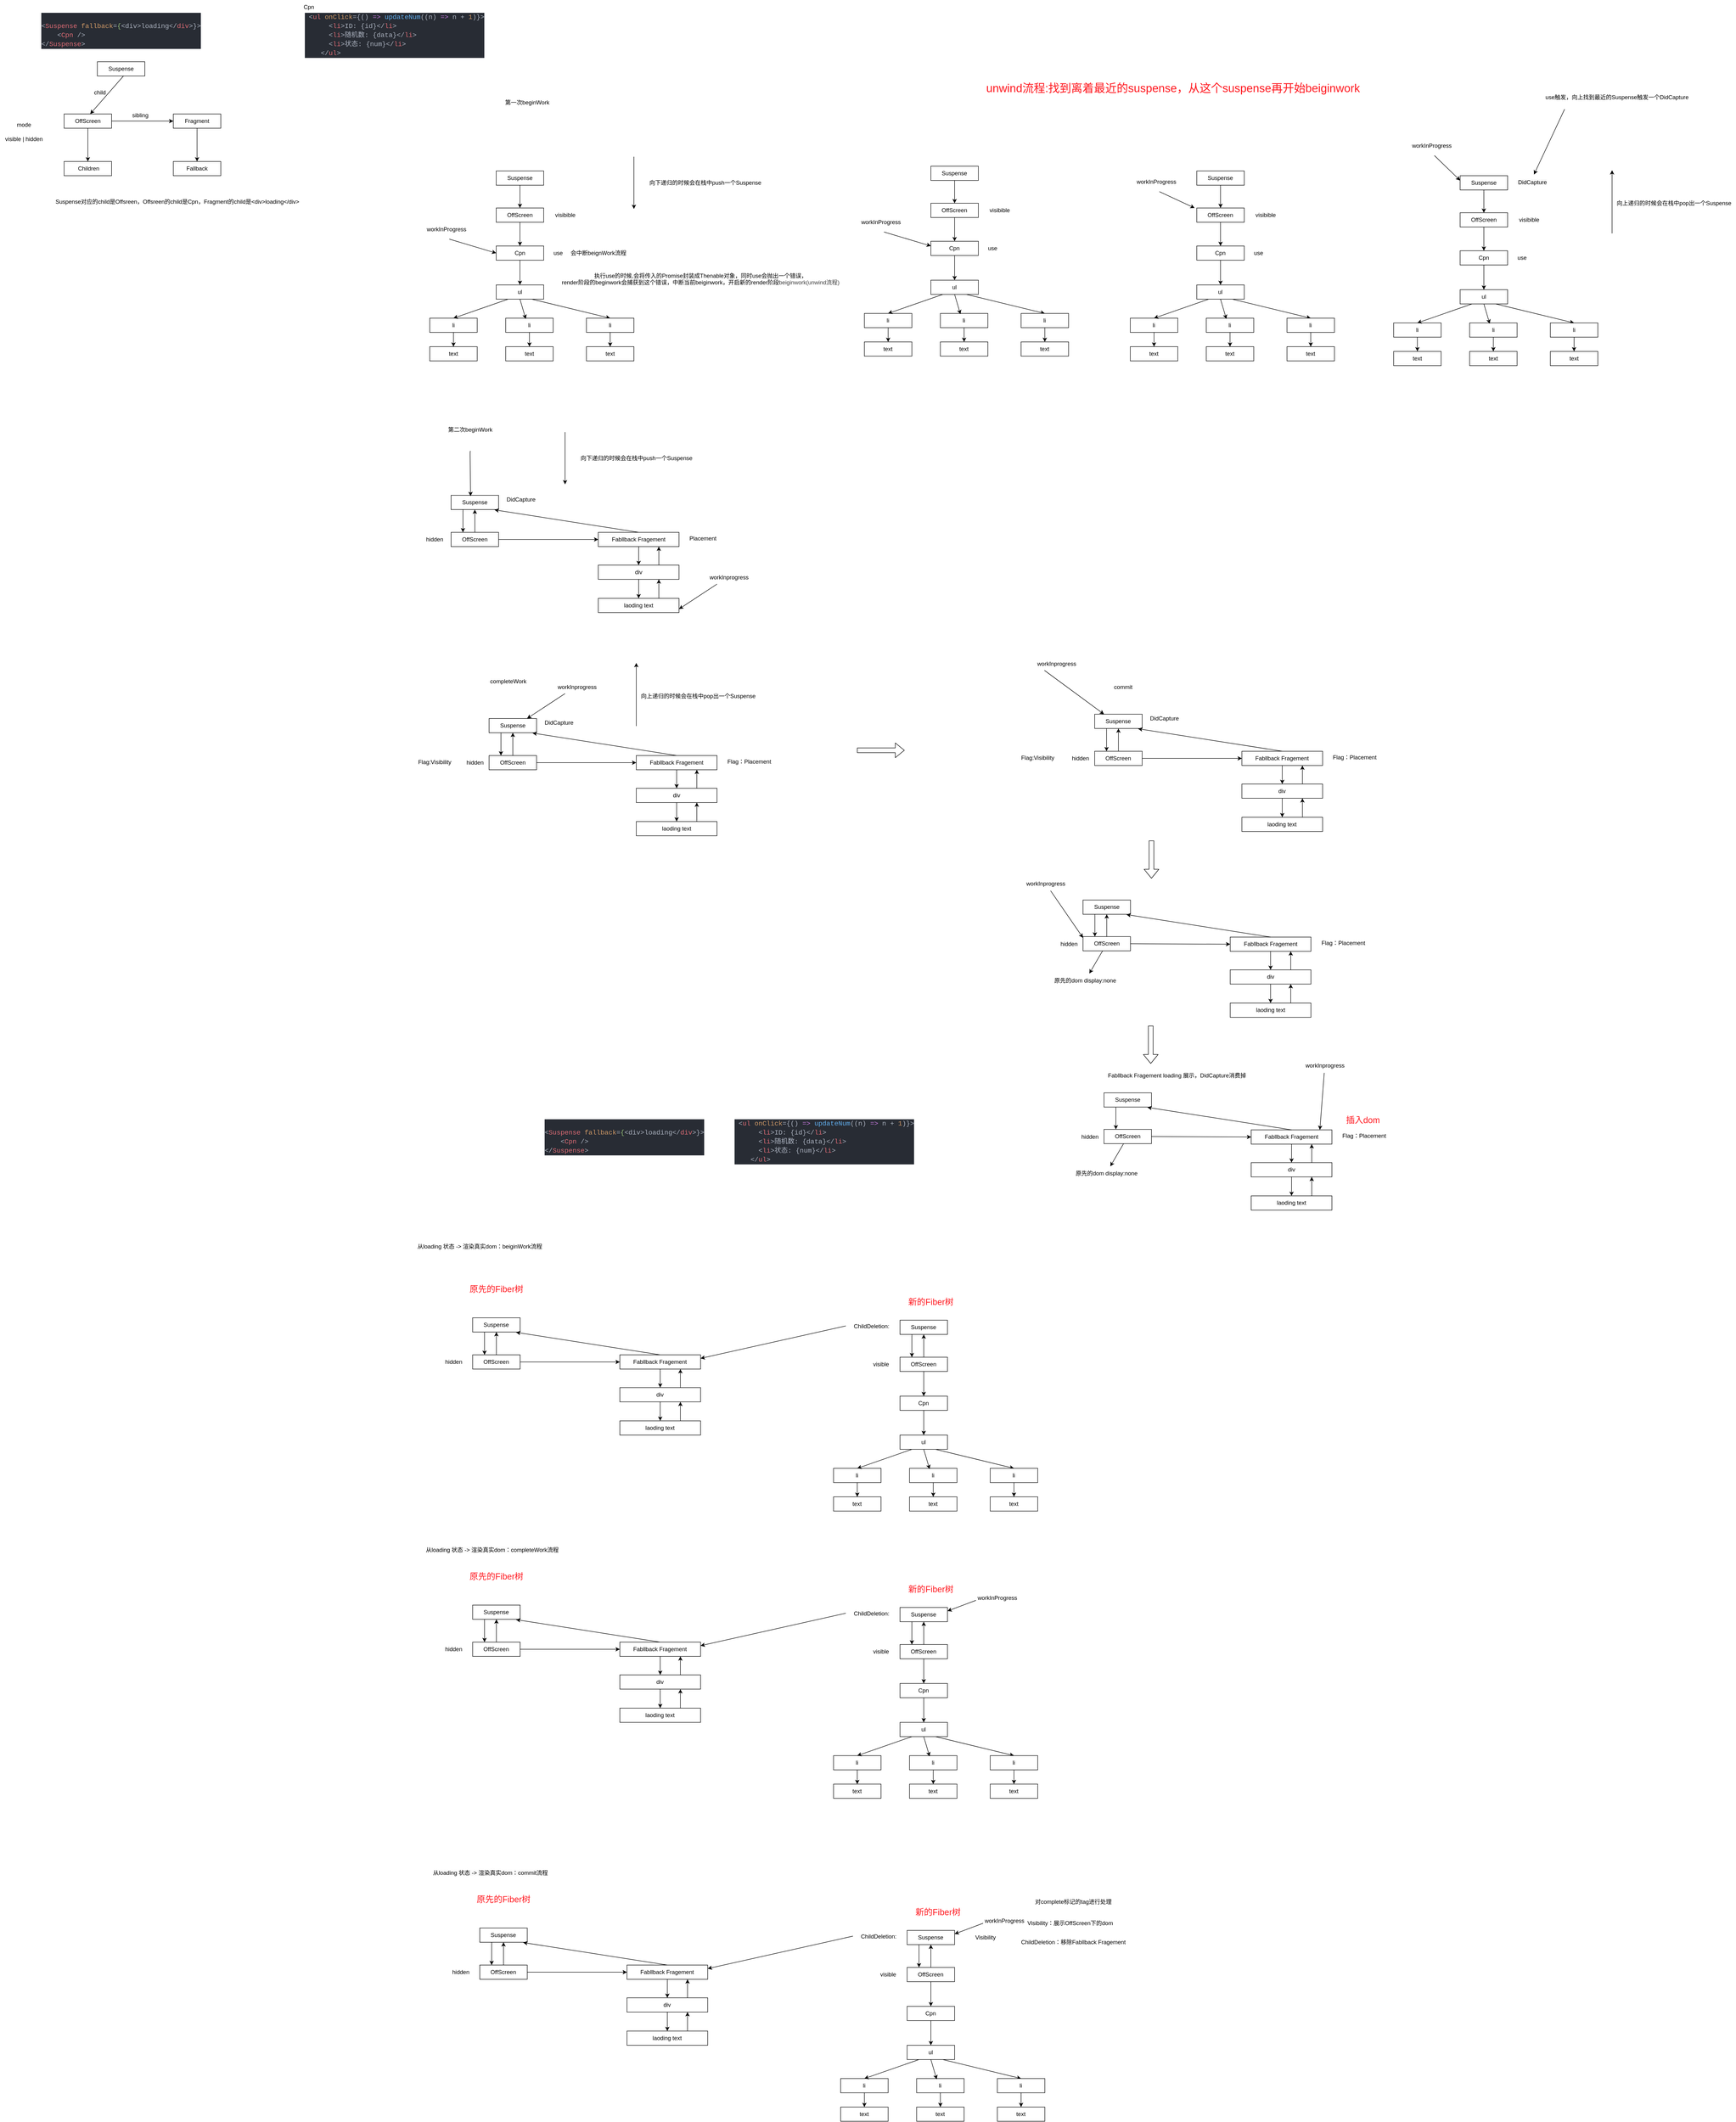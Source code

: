 <mxfile>
    <diagram id="33pbqeo3pjnQ7SejumDK" name="Page-1">
        <mxGraphModel dx="924" dy="873" grid="1" gridSize="10" guides="1" tooltips="1" connect="1" arrows="1" fold="1" page="1" pageScale="1" pageWidth="10000" pageHeight="10000" math="0" shadow="0">
            <root>
                <mxCell id="0"/>
                <mxCell id="1" parent="0"/>
                <mxCell id="4" style="edgeStyle=none;html=1;exitX=0.5;exitY=1;exitDx=0;exitDy=0;entryX=0.5;entryY=0;entryDx=0;entryDy=0;" parent="1" edge="1">
                    <mxGeometry relative="1" as="geometry">
                        <mxPoint x="435" y="170" as="sourcePoint"/>
                        <mxPoint x="365" y="250" as="targetPoint"/>
                    </mxGeometry>
                </mxCell>
                <mxCell id="2" value="Suspense" style="rounded=0;whiteSpace=wrap;html=1;" parent="1" vertex="1">
                    <mxGeometry x="380" y="140" width="100" height="30" as="geometry"/>
                </mxCell>
                <mxCell id="6" style="edgeStyle=none;html=1;exitX=1;exitY=0.5;exitDx=0;exitDy=0;" parent="1" source="3" target="5" edge="1">
                    <mxGeometry relative="1" as="geometry"/>
                </mxCell>
                <mxCell id="9" style="edgeStyle=none;html=1;exitX=0.5;exitY=1;exitDx=0;exitDy=0;entryX=0.5;entryY=0;entryDx=0;entryDy=0;" parent="1" source="3" target="8" edge="1">
                    <mxGeometry relative="1" as="geometry"/>
                </mxCell>
                <mxCell id="3" value="OffScreen" style="rounded=0;whiteSpace=wrap;html=1;" parent="1" vertex="1">
                    <mxGeometry x="310" y="250" width="100" height="30" as="geometry"/>
                </mxCell>
                <mxCell id="11" style="edgeStyle=none;html=1;exitX=0.5;exitY=1;exitDx=0;exitDy=0;entryX=0.5;entryY=0;entryDx=0;entryDy=0;" parent="1" source="5" target="10" edge="1">
                    <mxGeometry relative="1" as="geometry"/>
                </mxCell>
                <mxCell id="5" value="Fragment" style="rounded=0;whiteSpace=wrap;html=1;" parent="1" vertex="1">
                    <mxGeometry x="540" y="250" width="100" height="30" as="geometry"/>
                </mxCell>
                <mxCell id="7" value="sibling" style="text;html=1;align=center;verticalAlign=middle;resizable=0;points=[];autosize=1;strokeColor=none;fillColor=none;" parent="1" vertex="1">
                    <mxGeometry x="440" y="238" width="60" height="30" as="geometry"/>
                </mxCell>
                <mxCell id="8" value="&amp;nbsp;Children" style="rounded=0;whiteSpace=wrap;html=1;" parent="1" vertex="1">
                    <mxGeometry x="310" y="350" width="100" height="30" as="geometry"/>
                </mxCell>
                <mxCell id="10" value="Fallback" style="rounded=0;whiteSpace=wrap;html=1;" parent="1" vertex="1">
                    <mxGeometry x="540" y="350" width="100" height="30" as="geometry"/>
                </mxCell>
                <mxCell id="12" value="mode" style="text;html=1;align=center;verticalAlign=middle;resizable=0;points=[];autosize=1;strokeColor=none;fillColor=none;" parent="1" vertex="1">
                    <mxGeometry x="200" y="258" width="50" height="30" as="geometry"/>
                </mxCell>
                <mxCell id="13" value="visible | hidden" style="text;html=1;align=center;verticalAlign=middle;resizable=0;points=[];autosize=1;strokeColor=none;fillColor=none;" parent="1" vertex="1">
                    <mxGeometry x="175" y="288" width="100" height="30" as="geometry"/>
                </mxCell>
                <mxCell id="15" value="&lt;div style=&quot;color: #abb2bf;background-color: #282c34;font-family: Consolas, &#39;Courier New&#39;, monospace;font-weight: normal;font-size: 14px;line-height: 19px;white-space: pre;&quot;&gt;&lt;br&gt;&lt;div&gt;&lt;span style=&quot;color: #abb2bf;&quot;&gt;&amp;lt;&lt;/span&gt;&lt;span style=&quot;color: #e06c75;&quot;&gt;Suspense&lt;/span&gt;&lt;span style=&quot;color: #abb2bf;&quot;&gt; &lt;/span&gt;&lt;span style=&quot;color: #d19a66;&quot;&gt;fallback&lt;/span&gt;&lt;span style=&quot;color: #abb2bf;&quot;&gt;=&lt;/span&gt;&lt;span style=&quot;color: #98c379;&quot;&gt;{&lt;/span&gt;&lt;span style=&quot;color: #abb2bf;&quot;&gt;&amp;lt;div&lt;/span&gt;&lt;span style=&quot;color: #abb2bf;&quot;&gt;&amp;gt;loading&amp;lt;/&lt;/span&gt;&lt;span style=&quot;color: #e06c75;&quot;&gt;div&lt;/span&gt;&lt;span style=&quot;color: #abb2bf;&quot;&gt;&amp;gt;}&amp;gt;&lt;/span&gt;&lt;/div&gt;&lt;div&gt;&lt;span style=&quot;color: #abb2bf;&quot;&gt;&amp;nbsp; &amp;nbsp; &amp;lt;&lt;/span&gt;&lt;span style=&quot;color: #e06c75;&quot;&gt;Cpn&lt;/span&gt;&lt;span style=&quot;color: #abb2bf;&quot;&gt; /&amp;gt;&lt;/span&gt;&lt;/div&gt;&lt;div&gt;&lt;span style=&quot;color: #abb2bf;&quot;&gt;&amp;lt;/&lt;/span&gt;&lt;span style=&quot;color: #e06c75;&quot;&gt;Suspense&lt;/span&gt;&lt;span style=&quot;color: #abb2bf;&quot;&gt;&amp;gt;&lt;/span&gt;&lt;/div&gt;&lt;/div&gt;" style="text;whiteSpace=wrap;html=1;" parent="1" vertex="1">
                    <mxGeometry x="260" y="30" width="340" height="100" as="geometry"/>
                </mxCell>
                <mxCell id="16" value="Suspense对应的child是Offsreen，&lt;span style=&quot;color: rgb(0, 0, 0);&quot;&gt;Offsreen的child是Cpn，&lt;/span&gt;&lt;span style=&quot;color: rgb(0, 0, 0); text-wrap-mode: wrap;&quot;&gt;Fragment的child是&amp;lt;div&amp;gt;loading&amp;lt;/div&amp;gt;&lt;/span&gt;" style="text;html=1;align=left;verticalAlign=middle;resizable=0;points=[];autosize=1;strokeColor=none;fillColor=none;" parent="1" vertex="1">
                    <mxGeometry x="290" y="420" width="540" height="30" as="geometry"/>
                </mxCell>
                <mxCell id="17" value="child" style="text;html=1;align=center;verticalAlign=middle;resizable=0;points=[];autosize=1;strokeColor=none;fillColor=none;" parent="1" vertex="1">
                    <mxGeometry x="360" y="190" width="50" height="30" as="geometry"/>
                </mxCell>
                <mxCell id="23" style="edgeStyle=none;html=1;exitX=0.5;exitY=1;exitDx=0;exitDy=0;entryX=0.5;entryY=0;entryDx=0;entryDy=0;" parent="1" source="18" target="19" edge="1">
                    <mxGeometry relative="1" as="geometry"/>
                </mxCell>
                <mxCell id="18" value="Suspense" style="rounded=0;whiteSpace=wrap;html=1;" parent="1" vertex="1">
                    <mxGeometry x="1220" y="370" width="100" height="30" as="geometry"/>
                </mxCell>
                <mxCell id="24" style="edgeStyle=none;html=1;exitX=0.5;exitY=1;exitDx=0;exitDy=0;entryX=0.5;entryY=0;entryDx=0;entryDy=0;" parent="1" source="19" target="20" edge="1">
                    <mxGeometry relative="1" as="geometry"/>
                </mxCell>
                <mxCell id="19" value="&lt;span style=&quot;color: rgb(0, 0, 0);&quot;&gt;OffScreen&lt;/span&gt;" style="rounded=0;whiteSpace=wrap;html=1;" parent="1" vertex="1">
                    <mxGeometry x="1220" y="448" width="100" height="30" as="geometry"/>
                </mxCell>
                <mxCell id="31" style="edgeStyle=none;html=1;exitX=0.5;exitY=1;exitDx=0;exitDy=0;entryX=0.5;entryY=0;entryDx=0;entryDy=0;" parent="1" source="20" target="27" edge="1">
                    <mxGeometry relative="1" as="geometry"/>
                </mxCell>
                <mxCell id="20" value="&lt;span style=&quot;color: rgb(0, 0, 0);&quot;&gt;Cpn&lt;/span&gt;" style="rounded=0;whiteSpace=wrap;html=1;" parent="1" vertex="1">
                    <mxGeometry x="1220" y="528" width="100" height="30" as="geometry"/>
                </mxCell>
                <mxCell id="21" value="&lt;div style=&quot;color: #abb2bf;background-color: #282c34;font-family: Consolas, &#39;Courier New&#39;, monospace;font-weight: normal;font-size: 14px;line-height: 19px;white-space: pre;&quot;&gt;&lt;div&gt;&lt;span style=&quot;color: #abb2bf;&quot;&gt;&amp;nbsp;&lt;/span&gt;&lt;span style=&quot;color: #abb2bf;&quot;&gt;&amp;lt;&lt;/span&gt;&lt;span style=&quot;color: #e06c75;&quot;&gt;ul&lt;/span&gt;&lt;span style=&quot;color: #abb2bf;&quot;&gt; &lt;/span&gt;&lt;span style=&quot;color: #d19a66;&quot;&gt;onClick&lt;/span&gt;&lt;span style=&quot;color: #abb2bf;&quot;&gt;={() &lt;/span&gt;&lt;span style=&quot;color: #c678dd;&quot;&gt;=&amp;gt;&lt;/span&gt;&lt;span style=&quot;color: #abb2bf;&quot;&gt; &lt;/span&gt;&lt;span style=&quot;color: #61afef;&quot;&gt;updateNum&lt;/span&gt;&lt;span style=&quot;color: #abb2bf;&quot;&gt;((n) &lt;/span&gt;&lt;span style=&quot;color: #c678dd;&quot;&gt;=&amp;gt;&lt;/span&gt;&lt;span style=&quot;color: #abb2bf;&quot;&gt; n + &lt;/span&gt;&lt;span style=&quot;color: #d19a66;&quot;&gt;1&lt;/span&gt;&lt;span style=&quot;color: #abb2bf;&quot;&gt;)}&lt;/span&gt;&lt;span style=&quot;color: #abb2bf;&quot;&gt;&amp;gt;&lt;/span&gt;&lt;/div&gt;&lt;div&gt;&lt;span style=&quot;color: #abb2bf;&quot;&gt;&amp;nbsp; &amp;nbsp; &amp;nbsp; &lt;/span&gt;&lt;span style=&quot;color: #abb2bf;&quot;&gt;&amp;lt;&lt;/span&gt;&lt;span style=&quot;color: #e06c75;&quot;&gt;li&lt;/span&gt;&lt;span style=&quot;color: #abb2bf;&quot;&gt;&amp;gt;&lt;/span&gt;&lt;span style=&quot;color: #abb2bf;&quot;&gt;ID: {&lt;/span&gt;&lt;span style=&quot;color: #abb2bf;&quot;&gt;id&lt;/span&gt;&lt;span style=&quot;color: #abb2bf;&quot;&gt;}&lt;/span&gt;&lt;span style=&quot;color: #abb2bf;&quot;&gt;&amp;lt;/&lt;/span&gt;&lt;span style=&quot;color: #e06c75;&quot;&gt;li&lt;/span&gt;&lt;span style=&quot;color: #abb2bf;&quot;&gt;&amp;gt;&lt;/span&gt;&lt;/div&gt;&lt;div&gt;&lt;span style=&quot;color: #abb2bf;&quot;&gt;&amp;nbsp; &amp;nbsp; &amp;nbsp; &lt;/span&gt;&lt;span style=&quot;color: #abb2bf;&quot;&gt;&amp;lt;&lt;/span&gt;&lt;span style=&quot;color: #e06c75;&quot;&gt;li&lt;/span&gt;&lt;span style=&quot;color: #abb2bf;&quot;&gt;&amp;gt;&lt;/span&gt;&lt;span style=&quot;color: #abb2bf;&quot;&gt;随机数: {&lt;/span&gt;&lt;span style=&quot;color: #abb2bf;&quot;&gt;data&lt;/span&gt;&lt;span style=&quot;color: #abb2bf;&quot;&gt;}&lt;/span&gt;&lt;span style=&quot;color: #abb2bf;&quot;&gt;&amp;lt;/&lt;/span&gt;&lt;span style=&quot;color: #e06c75;&quot;&gt;li&lt;/span&gt;&lt;span style=&quot;color: #abb2bf;&quot;&gt;&amp;gt;&lt;/span&gt;&lt;/div&gt;&lt;div&gt;&lt;span style=&quot;color: #abb2bf;&quot;&gt;&amp;nbsp; &amp;nbsp; &amp;nbsp; &lt;/span&gt;&lt;span style=&quot;color: #abb2bf;&quot;&gt;&amp;lt;&lt;/span&gt;&lt;span style=&quot;color: #e06c75;&quot;&gt;li&lt;/span&gt;&lt;span style=&quot;color: #abb2bf;&quot;&gt;&amp;gt;&lt;/span&gt;&lt;span style=&quot;color: #abb2bf;&quot;&gt;状态: {&lt;/span&gt;&lt;span style=&quot;color: #abb2bf;&quot;&gt;num&lt;/span&gt;&lt;span style=&quot;color: #abb2bf;&quot;&gt;}&lt;/span&gt;&lt;span style=&quot;color: #abb2bf;&quot;&gt;&amp;lt;/&lt;/span&gt;&lt;span style=&quot;color: #e06c75;&quot;&gt;li&lt;/span&gt;&lt;span style=&quot;color: #abb2bf;&quot;&gt;&amp;gt;&lt;/span&gt;&lt;/div&gt;&lt;div&gt;&lt;span style=&quot;color: #abb2bf;&quot;&gt;&amp;nbsp; &amp;nbsp; &lt;/span&gt;&lt;span style=&quot;color: #abb2bf;&quot;&gt;&amp;lt;/&lt;/span&gt;&lt;span style=&quot;color: #e06c75;&quot;&gt;ul&lt;/span&gt;&lt;span style=&quot;color: #abb2bf;&quot;&gt;&amp;gt;&lt;/span&gt;&lt;/div&gt;&lt;/div&gt;" style="text;whiteSpace=wrap;html=1;" parent="1" vertex="1">
                    <mxGeometry x="815" y="30" width="380" height="120" as="geometry"/>
                </mxCell>
                <mxCell id="22" value="Cpn" style="text;html=1;align=center;verticalAlign=middle;resizable=0;points=[];autosize=1;strokeColor=none;fillColor=none;" parent="1" vertex="1">
                    <mxGeometry x="800" y="10" width="50" height="30" as="geometry"/>
                </mxCell>
                <mxCell id="79" style="edgeStyle=none;html=1;exitX=0.5;exitY=1;exitDx=0;exitDy=0;entryX=0.5;entryY=0;entryDx=0;entryDy=0;" parent="1" source="25" target="76" edge="1">
                    <mxGeometry relative="1" as="geometry"/>
                </mxCell>
                <mxCell id="25" value="li" style="rounded=0;whiteSpace=wrap;html=1;" parent="1" vertex="1">
                    <mxGeometry x="1080" y="680" width="100" height="30" as="geometry"/>
                </mxCell>
                <mxCell id="32" style="edgeStyle=none;html=1;exitX=0.25;exitY=1;exitDx=0;exitDy=0;entryX=0.5;entryY=0;entryDx=0;entryDy=0;" parent="1" source="27" target="25" edge="1">
                    <mxGeometry relative="1" as="geometry"/>
                </mxCell>
                <mxCell id="34" style="edgeStyle=none;html=1;exitX=0.75;exitY=1;exitDx=0;exitDy=0;entryX=0.5;entryY=0;entryDx=0;entryDy=0;" parent="1" source="27" target="29" edge="1">
                    <mxGeometry relative="1" as="geometry"/>
                </mxCell>
                <mxCell id="27" value="ul" style="rounded=0;whiteSpace=wrap;html=1;" parent="1" vertex="1">
                    <mxGeometry x="1220" y="610" width="100" height="30" as="geometry"/>
                </mxCell>
                <mxCell id="80" style="edgeStyle=none;html=1;exitX=0.5;exitY=1;exitDx=0;exitDy=0;entryX=0.5;entryY=0;entryDx=0;entryDy=0;" parent="1" source="28" target="77" edge="1">
                    <mxGeometry relative="1" as="geometry"/>
                </mxCell>
                <mxCell id="28" value="li" style="rounded=0;whiteSpace=wrap;html=1;" parent="1" vertex="1">
                    <mxGeometry x="1240" y="680" width="100" height="30" as="geometry"/>
                </mxCell>
                <mxCell id="81" style="edgeStyle=none;html=1;exitX=0.5;exitY=1;exitDx=0;exitDy=0;" parent="1" source="29" target="78" edge="1">
                    <mxGeometry relative="1" as="geometry"/>
                </mxCell>
                <mxCell id="29" value="li" style="rounded=0;whiteSpace=wrap;html=1;" parent="1" vertex="1">
                    <mxGeometry x="1410" y="680" width="100" height="30" as="geometry"/>
                </mxCell>
                <mxCell id="33" style="edgeStyle=none;html=1;exitX=0.5;exitY=1;exitDx=0;exitDy=0;entryX=0.423;entryY=0.052;entryDx=0;entryDy=0;entryPerimeter=0;" parent="1" source="27" target="28" edge="1">
                    <mxGeometry relative="1" as="geometry"/>
                </mxCell>
                <mxCell id="37" value="use" style="text;html=1;align=center;verticalAlign=middle;resizable=0;points=[];autosize=1;strokeColor=none;fillColor=none;" parent="1" vertex="1">
                    <mxGeometry x="1330" y="528" width="40" height="30" as="geometry"/>
                </mxCell>
                <mxCell id="38" value="visibible" style="text;html=1;align=center;verticalAlign=middle;resizable=0;points=[];autosize=1;strokeColor=none;fillColor=none;" parent="1" vertex="1">
                    <mxGeometry x="1330" y="448" width="70" height="30" as="geometry"/>
                </mxCell>
                <mxCell id="68" style="edgeStyle=none;html=1;exitX=0.25;exitY=1;exitDx=0;exitDy=0;entryX=0.25;entryY=0;entryDx=0;entryDy=0;" parent="1" source="41" target="43" edge="1">
                    <mxGeometry relative="1" as="geometry">
                        <mxPoint x="1155" y="1112" as="targetPoint"/>
                    </mxGeometry>
                </mxCell>
                <mxCell id="41" value="Suspense" style="rounded=0;whiteSpace=wrap;html=1;" parent="1" vertex="1">
                    <mxGeometry x="1125" y="1053" width="100" height="30" as="geometry"/>
                </mxCell>
                <mxCell id="66" style="edgeStyle=none;html=1;exitX=1;exitY=0.5;exitDx=0;exitDy=0;entryX=0;entryY=0.5;entryDx=0;entryDy=0;" parent="1" source="43" target="59" edge="1">
                    <mxGeometry relative="1" as="geometry"/>
                </mxCell>
                <mxCell id="67" style="edgeStyle=none;html=1;exitX=0.5;exitY=0;exitDx=0;exitDy=0;entryX=0.5;entryY=1;entryDx=0;entryDy=0;" parent="1" source="43" target="41" edge="1">
                    <mxGeometry relative="1" as="geometry"/>
                </mxCell>
                <mxCell id="43" value="&lt;span style=&quot;color: rgb(0, 0, 0);&quot;&gt;OffScreen&lt;/span&gt;" style="rounded=0;whiteSpace=wrap;html=1;" parent="1" vertex="1">
                    <mxGeometry x="1125" y="1131" width="100" height="30" as="geometry"/>
                </mxCell>
                <mxCell id="54" value="hidden" style="text;html=1;align=center;verticalAlign=middle;resizable=0;points=[];autosize=1;strokeColor=none;fillColor=none;" parent="1" vertex="1">
                    <mxGeometry x="1060" y="1131" width="60" height="30" as="geometry"/>
                </mxCell>
                <mxCell id="55" value="会中断beignWork流程" style="text;html=1;align=center;verticalAlign=middle;resizable=0;points=[];autosize=1;strokeColor=none;fillColor=none;" parent="1" vertex="1">
                    <mxGeometry x="1365" y="528" width="140" height="30" as="geometry"/>
                </mxCell>
                <mxCell id="82" style="edgeStyle=none;html=1;exitX=0.5;exitY=1;exitDx=0;exitDy=0;entryX=0.5;entryY=0;entryDx=0;entryDy=0;" parent="1" source="59" target="69" edge="1">
                    <mxGeometry relative="1" as="geometry"/>
                </mxCell>
                <mxCell id="59" value="&lt;span style=&quot;color: rgb(0, 0, 0);&quot;&gt;Fabllback Fragement&lt;/span&gt;" style="rounded=0;whiteSpace=wrap;html=1;" parent="1" vertex="1">
                    <mxGeometry x="1435" y="1131" width="170" height="30" as="geometry"/>
                </mxCell>
                <mxCell id="60" value="Placement" style="text;whiteSpace=wrap;" parent="1" vertex="1">
                    <mxGeometry x="1625" y="1130" width="90" height="40" as="geometry"/>
                </mxCell>
                <mxCell id="61" value="DidCapture" style="text;whiteSpace=wrap;" parent="1" vertex="1">
                    <mxGeometry x="1240" y="1048" width="90" height="40" as="geometry"/>
                </mxCell>
                <mxCell id="63" value="" style="endArrow=classic;html=1;entryX=0.41;entryY=0.057;entryDx=0;entryDy=0;entryPerimeter=0;" parent="1" target="41" edge="1">
                    <mxGeometry width="50" height="50" relative="1" as="geometry">
                        <mxPoint x="1166" y="960" as="sourcePoint"/>
                        <mxPoint x="1195" y="930" as="targetPoint"/>
                        <Array as="points">
                            <mxPoint x="1165" y="960"/>
                        </Array>
                    </mxGeometry>
                </mxCell>
                <mxCell id="65" style="edgeStyle=none;html=1;exitX=0.5;exitY=0;exitDx=0;exitDy=0;entryX=0.914;entryY=1.02;entryDx=0;entryDy=0;entryPerimeter=0;" parent="1" source="59" target="41" edge="1">
                    <mxGeometry relative="1" as="geometry"/>
                </mxCell>
                <mxCell id="84" style="edgeStyle=none;html=1;exitX=0.5;exitY=1;exitDx=0;exitDy=0;" parent="1" source="69" target="83" edge="1">
                    <mxGeometry relative="1" as="geometry"/>
                </mxCell>
                <mxCell id="85" style="edgeStyle=none;html=1;exitX=0.75;exitY=0;exitDx=0;exitDy=0;entryX=0.75;entryY=1;entryDx=0;entryDy=0;" parent="1" source="69" target="59" edge="1">
                    <mxGeometry relative="1" as="geometry"/>
                </mxCell>
                <mxCell id="69" value="&lt;span style=&quot;color: rgb(0, 0, 0);&quot;&gt;div&lt;/span&gt;" style="rounded=0;whiteSpace=wrap;html=1;" parent="1" vertex="1">
                    <mxGeometry x="1435" y="1200" width="170" height="30" as="geometry"/>
                </mxCell>
                <mxCell id="76" value="text" style="rounded=0;whiteSpace=wrap;html=1;" parent="1" vertex="1">
                    <mxGeometry x="1080" y="740" width="100" height="30" as="geometry"/>
                </mxCell>
                <mxCell id="77" value="text" style="rounded=0;whiteSpace=wrap;html=1;" parent="1" vertex="1">
                    <mxGeometry x="1240" y="740" width="100" height="30" as="geometry"/>
                </mxCell>
                <mxCell id="78" value="text" style="rounded=0;whiteSpace=wrap;html=1;" parent="1" vertex="1">
                    <mxGeometry x="1410" y="740" width="100" height="30" as="geometry"/>
                </mxCell>
                <mxCell id="86" style="edgeStyle=none;html=1;exitX=0.75;exitY=0;exitDx=0;exitDy=0;entryX=0.75;entryY=1;entryDx=0;entryDy=0;" parent="1" source="83" target="69" edge="1">
                    <mxGeometry relative="1" as="geometry"/>
                </mxCell>
                <mxCell id="83" value="&lt;span style=&quot;color: rgb(0, 0, 0);&quot;&gt;laoding text&lt;/span&gt;" style="rounded=0;whiteSpace=wrap;html=1;" parent="1" vertex="1">
                    <mxGeometry x="1435" y="1270" width="170" height="30" as="geometry"/>
                </mxCell>
                <mxCell id="87" value="第一次beginWork" style="text;html=1;align=center;verticalAlign=middle;resizable=0;points=[];autosize=1;strokeColor=none;fillColor=none;" parent="1" vertex="1">
                    <mxGeometry x="1225" y="211" width="120" height="30" as="geometry"/>
                </mxCell>
                <mxCell id="88" value="第二次beginWork" style="text;html=1;align=center;verticalAlign=middle;resizable=0;points=[];autosize=1;strokeColor=none;fillColor=none;" parent="1" vertex="1">
                    <mxGeometry x="1105" y="900" width="120" height="30" as="geometry"/>
                </mxCell>
                <mxCell id="89" value="" style="endArrow=classic;html=1;entryX=1;entryY=0.75;entryDx=0;entryDy=0;" parent="1" target="83" edge="1">
                    <mxGeometry width="50" height="50" relative="1" as="geometry">
                        <mxPoint x="1685" y="1240" as="sourcePoint"/>
                        <mxPoint x="1805" y="1230" as="targetPoint"/>
                    </mxGeometry>
                </mxCell>
                <mxCell id="90" value="workInprogress" style="text;html=1;align=center;verticalAlign=middle;resizable=0;points=[];autosize=1;strokeColor=none;fillColor=none;" parent="1" vertex="1">
                    <mxGeometry x="1655" y="1211" width="110" height="30" as="geometry"/>
                </mxCell>
                <mxCell id="91" style="edgeStyle=none;html=1;exitX=0.25;exitY=1;exitDx=0;exitDy=0;entryX=0.25;entryY=0;entryDx=0;entryDy=0;" parent="1" source="92" target="96" edge="1">
                    <mxGeometry relative="1" as="geometry">
                        <mxPoint x="1235" y="1582" as="targetPoint"/>
                    </mxGeometry>
                </mxCell>
                <mxCell id="92" value="Suspense" style="rounded=0;whiteSpace=wrap;html=1;" parent="1" vertex="1">
                    <mxGeometry x="1205" y="1523" width="100" height="30" as="geometry"/>
                </mxCell>
                <mxCell id="94" style="edgeStyle=none;html=1;exitX=1;exitY=0.5;exitDx=0;exitDy=0;entryX=0;entryY=0.5;entryDx=0;entryDy=0;" parent="1" source="96" target="112" edge="1">
                    <mxGeometry relative="1" as="geometry"/>
                </mxCell>
                <mxCell id="95" style="edgeStyle=none;html=1;exitX=0.5;exitY=0;exitDx=0;exitDy=0;entryX=0.5;entryY=1;entryDx=0;entryDy=0;" parent="1" source="96" target="92" edge="1">
                    <mxGeometry relative="1" as="geometry"/>
                </mxCell>
                <mxCell id="96" value="&lt;span style=&quot;color: rgb(0, 0, 0);&quot;&gt;OffScreen&lt;/span&gt;" style="rounded=0;whiteSpace=wrap;html=1;" parent="1" vertex="1">
                    <mxGeometry x="1205" y="1601" width="100" height="30" as="geometry"/>
                </mxCell>
                <mxCell id="110" value="hidden" style="text;html=1;align=center;verticalAlign=middle;resizable=0;points=[];autosize=1;strokeColor=none;fillColor=none;" parent="1" vertex="1">
                    <mxGeometry x="1145" y="1601" width="60" height="30" as="geometry"/>
                </mxCell>
                <mxCell id="111" style="edgeStyle=none;html=1;exitX=0.5;exitY=1;exitDx=0;exitDy=0;entryX=0.5;entryY=0;entryDx=0;entryDy=0;" parent="1" source="112" target="119" edge="1">
                    <mxGeometry relative="1" as="geometry"/>
                </mxCell>
                <mxCell id="112" value="&lt;span style=&quot;color: rgb(0, 0, 0);&quot;&gt;Fabllback Fragement&lt;/span&gt;" style="rounded=0;whiteSpace=wrap;html=1;" parent="1" vertex="1">
                    <mxGeometry x="1515" y="1601" width="170" height="30" as="geometry"/>
                </mxCell>
                <mxCell id="113" value="Flag：Placement" style="text;whiteSpace=wrap;" parent="1" vertex="1">
                    <mxGeometry x="1705" y="1600" width="110" height="40" as="geometry"/>
                </mxCell>
                <mxCell id="114" value="DidCapture" style="text;whiteSpace=wrap;" parent="1" vertex="1">
                    <mxGeometry x="1320" y="1518" width="90" height="40" as="geometry"/>
                </mxCell>
                <mxCell id="116" style="edgeStyle=none;html=1;exitX=0.5;exitY=0;exitDx=0;exitDy=0;entryX=0.914;entryY=1.02;entryDx=0;entryDy=0;entryPerimeter=0;" parent="1" source="112" target="92" edge="1">
                    <mxGeometry relative="1" as="geometry"/>
                </mxCell>
                <mxCell id="117" style="edgeStyle=none;html=1;exitX=0.5;exitY=1;exitDx=0;exitDy=0;" parent="1" source="119" target="124" edge="1">
                    <mxGeometry relative="1" as="geometry"/>
                </mxCell>
                <mxCell id="118" style="edgeStyle=none;html=1;exitX=0.75;exitY=0;exitDx=0;exitDy=0;entryX=0.75;entryY=1;entryDx=0;entryDy=0;" parent="1" source="119" target="112" edge="1">
                    <mxGeometry relative="1" as="geometry"/>
                </mxCell>
                <mxCell id="119" value="&lt;span style=&quot;color: rgb(0, 0, 0);&quot;&gt;div&lt;/span&gt;" style="rounded=0;whiteSpace=wrap;html=1;" parent="1" vertex="1">
                    <mxGeometry x="1515" y="1670" width="170" height="30" as="geometry"/>
                </mxCell>
                <mxCell id="123" style="edgeStyle=none;html=1;exitX=0.75;exitY=0;exitDx=0;exitDy=0;entryX=0.75;entryY=1;entryDx=0;entryDy=0;" parent="1" source="124" target="119" edge="1">
                    <mxGeometry relative="1" as="geometry"/>
                </mxCell>
                <mxCell id="124" value="&lt;span style=&quot;color: rgb(0, 0, 0);&quot;&gt;laoding text&lt;/span&gt;" style="rounded=0;whiteSpace=wrap;html=1;" parent="1" vertex="1">
                    <mxGeometry x="1515" y="1740" width="170" height="30" as="geometry"/>
                </mxCell>
                <mxCell id="125" value="" style="endArrow=classic;html=1;entryX=1;entryY=0.75;entryDx=0;entryDy=0;" parent="1" edge="1">
                    <mxGeometry width="50" height="50" relative="1" as="geometry">
                        <mxPoint x="1365" y="1470.5" as="sourcePoint"/>
                        <mxPoint x="1285" y="1523.0" as="targetPoint"/>
                    </mxGeometry>
                </mxCell>
                <mxCell id="126" value="workInprogress" style="text;html=1;align=center;verticalAlign=middle;resizable=0;points=[];autosize=1;strokeColor=none;fillColor=none;" parent="1" vertex="1">
                    <mxGeometry x="1335" y="1441.5" width="110" height="30" as="geometry"/>
                </mxCell>
                <mxCell id="127" value="completeWork" style="text;html=1;align=center;verticalAlign=middle;resizable=0;points=[];autosize=1;strokeColor=none;fillColor=none;" parent="1" vertex="1">
                    <mxGeometry x="1195" y="1430" width="100" height="30" as="geometry"/>
                </mxCell>
                <mxCell id="128" value="Flag:Visibility" style="text;html=1;align=center;verticalAlign=middle;resizable=0;points=[];autosize=1;strokeColor=none;fillColor=none;" parent="1" vertex="1">
                    <mxGeometry x="1045" y="1600" width="90" height="30" as="geometry"/>
                </mxCell>
                <mxCell id="166" style="edgeStyle=none;html=1;exitX=0.25;exitY=1;exitDx=0;exitDy=0;entryX=0.25;entryY=0;entryDx=0;entryDy=0;" parent="1" source="167" target="171" edge="1">
                    <mxGeometry relative="1" as="geometry">
                        <mxPoint x="2510.4" y="1573" as="targetPoint"/>
                    </mxGeometry>
                </mxCell>
                <mxCell id="167" value="Suspense" style="rounded=0;whiteSpace=wrap;html=1;" parent="1" vertex="1">
                    <mxGeometry x="2480.4" y="1514" width="100" height="30" as="geometry"/>
                </mxCell>
                <mxCell id="169" style="edgeStyle=none;html=1;exitX=1;exitY=0.5;exitDx=0;exitDy=0;entryX=0;entryY=0.5;entryDx=0;entryDy=0;" parent="1" source="171" target="187" edge="1">
                    <mxGeometry relative="1" as="geometry"/>
                </mxCell>
                <mxCell id="170" style="edgeStyle=none;html=1;exitX=0.5;exitY=0;exitDx=0;exitDy=0;entryX=0.5;entryY=1;entryDx=0;entryDy=0;" parent="1" source="171" target="167" edge="1">
                    <mxGeometry relative="1" as="geometry"/>
                </mxCell>
                <mxCell id="171" value="&lt;span style=&quot;color: rgb(0, 0, 0);&quot;&gt;OffScreen&lt;/span&gt;" style="rounded=0;whiteSpace=wrap;html=1;" parent="1" vertex="1">
                    <mxGeometry x="2480.4" y="1592" width="100" height="30" as="geometry"/>
                </mxCell>
                <mxCell id="185" value="hidden" style="text;html=1;align=center;verticalAlign=middle;resizable=0;points=[];autosize=1;strokeColor=none;fillColor=none;" parent="1" vertex="1">
                    <mxGeometry x="2420.4" y="1592" width="60" height="30" as="geometry"/>
                </mxCell>
                <mxCell id="186" style="edgeStyle=none;html=1;exitX=0.5;exitY=1;exitDx=0;exitDy=0;entryX=0.5;entryY=0;entryDx=0;entryDy=0;" parent="1" source="187" target="193" edge="1">
                    <mxGeometry relative="1" as="geometry"/>
                </mxCell>
                <mxCell id="187" value="&lt;span style=&quot;color: rgb(0, 0, 0);&quot;&gt;Fabllback Fragement&lt;/span&gt;" style="rounded=0;whiteSpace=wrap;html=1;" parent="1" vertex="1">
                    <mxGeometry x="2790.4" y="1592" width="170" height="30" as="geometry"/>
                </mxCell>
                <mxCell id="188" value="Flag：Placement" style="text;whiteSpace=wrap;" parent="1" vertex="1">
                    <mxGeometry x="2980.4" y="1591" width="110" height="40" as="geometry"/>
                </mxCell>
                <mxCell id="189" value="DidCapture" style="text;whiteSpace=wrap;" parent="1" vertex="1">
                    <mxGeometry x="2595.4" y="1509" width="90" height="40" as="geometry"/>
                </mxCell>
                <mxCell id="190" style="edgeStyle=none;html=1;exitX=0.5;exitY=0;exitDx=0;exitDy=0;entryX=0.914;entryY=1.02;entryDx=0;entryDy=0;entryPerimeter=0;" parent="1" source="187" target="167" edge="1">
                    <mxGeometry relative="1" as="geometry"/>
                </mxCell>
                <mxCell id="191" style="edgeStyle=none;html=1;exitX=0.5;exitY=1;exitDx=0;exitDy=0;" parent="1" source="193" target="198" edge="1">
                    <mxGeometry relative="1" as="geometry"/>
                </mxCell>
                <mxCell id="192" style="edgeStyle=none;html=1;exitX=0.75;exitY=0;exitDx=0;exitDy=0;entryX=0.75;entryY=1;entryDx=0;entryDy=0;" parent="1" source="193" target="187" edge="1">
                    <mxGeometry relative="1" as="geometry"/>
                </mxCell>
                <mxCell id="193" value="&lt;span style=&quot;color: rgb(0, 0, 0);&quot;&gt;div&lt;/span&gt;" style="rounded=0;whiteSpace=wrap;html=1;" parent="1" vertex="1">
                    <mxGeometry x="2790.4" y="1661" width="170" height="30" as="geometry"/>
                </mxCell>
                <mxCell id="197" style="edgeStyle=none;html=1;exitX=0.75;exitY=0;exitDx=0;exitDy=0;entryX=0.75;entryY=1;entryDx=0;entryDy=0;" parent="1" source="198" target="193" edge="1">
                    <mxGeometry relative="1" as="geometry"/>
                </mxCell>
                <mxCell id="198" value="&lt;span style=&quot;color: rgb(0, 0, 0);&quot;&gt;laoding text&lt;/span&gt;" style="rounded=0;whiteSpace=wrap;html=1;" parent="1" vertex="1">
                    <mxGeometry x="2790.4" y="1731" width="170" height="30" as="geometry"/>
                </mxCell>
                <mxCell id="199" value="" style="endArrow=classic;html=1;entryX=1.09;entryY=0.31;entryDx=0;entryDy=0;entryPerimeter=0;" parent="1" edge="1">
                    <mxGeometry width="50" height="50" relative="1" as="geometry">
                        <mxPoint x="2374.6" y="1421.7" as="sourcePoint"/>
                        <mxPoint x="2500" y="1514" as="targetPoint"/>
                    </mxGeometry>
                </mxCell>
                <mxCell id="200" value="workInprogress" style="text;html=1;align=center;verticalAlign=middle;resizable=0;points=[];autosize=1;strokeColor=none;fillColor=none;" parent="1" vertex="1">
                    <mxGeometry x="2344.6" y="1392.7" width="110" height="30" as="geometry"/>
                </mxCell>
                <mxCell id="203" value="commit" style="text;html=1;align=center;verticalAlign=middle;resizable=0;points=[];autosize=1;strokeColor=none;fillColor=none;" parent="1" vertex="1">
                    <mxGeometry x="2510.4" y="1441.5" width="60" height="30" as="geometry"/>
                </mxCell>
                <mxCell id="204" style="edgeStyle=none;html=1;exitX=0.25;exitY=1;exitDx=0;exitDy=0;entryX=0.25;entryY=0;entryDx=0;entryDy=0;" edge="1" parent="1" source="205" target="208">
                    <mxGeometry relative="1" as="geometry">
                        <mxPoint x="2485.8" y="1964.3" as="targetPoint"/>
                    </mxGeometry>
                </mxCell>
                <mxCell id="205" value="Suspense" style="rounded=0;whiteSpace=wrap;html=1;" vertex="1" parent="1">
                    <mxGeometry x="2455.8" y="1905.3" width="100" height="30" as="geometry"/>
                </mxCell>
                <mxCell id="206" style="edgeStyle=none;html=1;exitX=1;exitY=0.5;exitDx=0;exitDy=0;entryX=0;entryY=0.5;entryDx=0;entryDy=0;" edge="1" parent="1" source="208" target="211">
                    <mxGeometry relative="1" as="geometry"/>
                </mxCell>
                <mxCell id="207" style="edgeStyle=none;html=1;exitX=0.5;exitY=0;exitDx=0;exitDy=0;entryX=0.5;entryY=1;entryDx=0;entryDy=0;" edge="1" parent="1" source="208" target="205">
                    <mxGeometry relative="1" as="geometry"/>
                </mxCell>
                <mxCell id="614" value="" style="edgeStyle=none;html=1;" edge="1" parent="1" source="208" target="613">
                    <mxGeometry relative="1" as="geometry"/>
                </mxCell>
                <mxCell id="208" value="&lt;span style=&quot;color: rgb(0, 0, 0);&quot;&gt;OffScreen&lt;/span&gt;" style="rounded=0;whiteSpace=wrap;html=1;" vertex="1" parent="1">
                    <mxGeometry x="2455.8" y="1982.3" width="100" height="30" as="geometry"/>
                </mxCell>
                <mxCell id="209" value="hidden" style="text;html=1;align=center;verticalAlign=middle;resizable=0;points=[];autosize=1;strokeColor=none;fillColor=none;" vertex="1" parent="1">
                    <mxGeometry x="2395.8" y="1983.3" width="60" height="30" as="geometry"/>
                </mxCell>
                <mxCell id="210" style="edgeStyle=none;html=1;exitX=0.5;exitY=1;exitDx=0;exitDy=0;entryX=0.5;entryY=0;entryDx=0;entryDy=0;" edge="1" parent="1" source="211" target="217">
                    <mxGeometry relative="1" as="geometry"/>
                </mxCell>
                <mxCell id="211" value="&lt;span style=&quot;color: rgb(0, 0, 0);&quot;&gt;Fabllback Fragement&lt;/span&gt;" style="rounded=0;whiteSpace=wrap;html=1;" vertex="1" parent="1">
                    <mxGeometry x="2765.8" y="1983.3" width="170" height="30" as="geometry"/>
                </mxCell>
                <mxCell id="212" value="Flag：Placement" style="text;whiteSpace=wrap;" vertex="1" parent="1">
                    <mxGeometry x="2955.8" y="1982.3" width="110" height="40" as="geometry"/>
                </mxCell>
                <mxCell id="214" style="edgeStyle=none;html=1;exitX=0.5;exitY=0;exitDx=0;exitDy=0;entryX=0.914;entryY=1.02;entryDx=0;entryDy=0;entryPerimeter=0;" edge="1" parent="1" source="211" target="205">
                    <mxGeometry relative="1" as="geometry"/>
                </mxCell>
                <mxCell id="215" style="edgeStyle=none;html=1;exitX=0.5;exitY=1;exitDx=0;exitDy=0;" edge="1" parent="1" source="217" target="219">
                    <mxGeometry relative="1" as="geometry"/>
                </mxCell>
                <mxCell id="216" style="edgeStyle=none;html=1;exitX=0.75;exitY=0;exitDx=0;exitDy=0;entryX=0.75;entryY=1;entryDx=0;entryDy=0;" edge="1" parent="1" source="217" target="211">
                    <mxGeometry relative="1" as="geometry"/>
                </mxCell>
                <mxCell id="217" value="&lt;span style=&quot;color: rgb(0, 0, 0);&quot;&gt;div&lt;/span&gt;" style="rounded=0;whiteSpace=wrap;html=1;" vertex="1" parent="1">
                    <mxGeometry x="2765.8" y="2052.3" width="170" height="30" as="geometry"/>
                </mxCell>
                <mxCell id="218" style="edgeStyle=none;html=1;exitX=0.75;exitY=0;exitDx=0;exitDy=0;entryX=0.75;entryY=1;entryDx=0;entryDy=0;" edge="1" parent="1" source="219" target="217">
                    <mxGeometry relative="1" as="geometry"/>
                </mxCell>
                <mxCell id="219" value="&lt;span style=&quot;color: rgb(0, 0, 0);&quot;&gt;laoding text&lt;/span&gt;" style="rounded=0;whiteSpace=wrap;html=1;" vertex="1" parent="1">
                    <mxGeometry x="2765.8" y="2122.3" width="170" height="30" as="geometry"/>
                </mxCell>
                <mxCell id="220" value="" style="endArrow=classic;html=1;entryX=0.969;entryY=-0.064;entryDx=0;entryDy=0;entryPerimeter=0;" edge="1" parent="1" source="221">
                    <mxGeometry width="50" height="50" relative="1" as="geometry">
                        <mxPoint x="2246.86" y="1825.16" as="sourcePoint"/>
                        <mxPoint x="2455.8" y="1984.84" as="targetPoint"/>
                    </mxGeometry>
                </mxCell>
                <mxCell id="221" value="workInprogress" style="text;html=1;align=center;verticalAlign=middle;resizable=0;points=[];autosize=1;strokeColor=none;fillColor=none;" vertex="1" parent="1">
                    <mxGeometry x="2322.26" y="1855.76" width="110" height="30" as="geometry"/>
                </mxCell>
                <mxCell id="225" value="Flag:Visibility" style="text;html=1;align=center;verticalAlign=middle;resizable=0;points=[];autosize=1;strokeColor=none;fillColor=none;" vertex="1" parent="1">
                    <mxGeometry x="2315.4" y="1591" width="90" height="30" as="geometry"/>
                </mxCell>
                <mxCell id="227" value="&lt;div style=&quot;color: #abb2bf;background-color: #282c34;font-family: Consolas, &#39;Courier New&#39;, monospace;font-weight: normal;font-size: 14px;line-height: 19px;white-space: pre;&quot;&gt;&lt;br&gt;&lt;div&gt;&lt;span style=&quot;color: #abb2bf;&quot;&gt;&amp;lt;&lt;/span&gt;&lt;span style=&quot;color: #e06c75;&quot;&gt;Suspense&lt;/span&gt;&lt;span style=&quot;color: #abb2bf;&quot;&gt; &lt;/span&gt;&lt;span style=&quot;color: #d19a66;&quot;&gt;fallback&lt;/span&gt;&lt;span style=&quot;color: #abb2bf;&quot;&gt;=&lt;/span&gt;&lt;span style=&quot;color: #98c379;&quot;&gt;{&lt;/span&gt;&lt;span style=&quot;color: #abb2bf;&quot;&gt;&amp;lt;div&lt;/span&gt;&lt;span style=&quot;color: #abb2bf;&quot;&gt;&amp;gt;loading&amp;lt;/&lt;/span&gt;&lt;span style=&quot;color: #e06c75;&quot;&gt;div&lt;/span&gt;&lt;span style=&quot;color: #abb2bf;&quot;&gt;&amp;gt;}&amp;gt;&lt;/span&gt;&lt;/div&gt;&lt;div&gt;&lt;span style=&quot;color: #abb2bf;&quot;&gt;&amp;nbsp; &amp;nbsp; &amp;lt;&lt;/span&gt;&lt;span style=&quot;color: #e06c75;&quot;&gt;Cpn&lt;/span&gt;&lt;span style=&quot;color: #abb2bf;&quot;&gt; /&amp;gt;&lt;/span&gt;&lt;/div&gt;&lt;div&gt;&lt;span style=&quot;color: #abb2bf;&quot;&gt;&amp;lt;/&lt;/span&gt;&lt;span style=&quot;color: #e06c75;&quot;&gt;Suspense&lt;/span&gt;&lt;span style=&quot;color: #abb2bf;&quot;&gt;&amp;gt;&lt;/span&gt;&lt;/div&gt;&lt;/div&gt;" style="text;whiteSpace=wrap;html=1;" vertex="1" parent="1">
                    <mxGeometry x="1320.4" y="2360" width="340" height="100" as="geometry"/>
                </mxCell>
                <mxCell id="228" value="&lt;div style=&quot;color: #abb2bf;background-color: #282c34;font-family: Consolas, &#39;Courier New&#39;, monospace;font-weight: normal;font-size: 14px;line-height: 19px;white-space: pre;&quot;&gt;&lt;div&gt;&lt;span style=&quot;color: #abb2bf;&quot;&gt;&amp;nbsp;&lt;/span&gt;&lt;span style=&quot;color: #abb2bf;&quot;&gt;&amp;lt;&lt;/span&gt;&lt;span style=&quot;color: #e06c75;&quot;&gt;ul&lt;/span&gt;&lt;span style=&quot;color: #abb2bf;&quot;&gt; &lt;/span&gt;&lt;span style=&quot;color: #d19a66;&quot;&gt;onClick&lt;/span&gt;&lt;span style=&quot;color: #abb2bf;&quot;&gt;={() &lt;/span&gt;&lt;span style=&quot;color: #c678dd;&quot;&gt;=&amp;gt;&lt;/span&gt;&lt;span style=&quot;color: #abb2bf;&quot;&gt; &lt;/span&gt;&lt;span style=&quot;color: #61afef;&quot;&gt;updateNum&lt;/span&gt;&lt;span style=&quot;color: #abb2bf;&quot;&gt;((n) &lt;/span&gt;&lt;span style=&quot;color: #c678dd;&quot;&gt;=&amp;gt;&lt;/span&gt;&lt;span style=&quot;color: #abb2bf;&quot;&gt; n + &lt;/span&gt;&lt;span style=&quot;color: #d19a66;&quot;&gt;1&lt;/span&gt;&lt;span style=&quot;color: #abb2bf;&quot;&gt;)}&lt;/span&gt;&lt;span style=&quot;color: #abb2bf;&quot;&gt;&amp;gt;&lt;/span&gt;&lt;/div&gt;&lt;div&gt;&lt;span style=&quot;color: #abb2bf;&quot;&gt;&amp;nbsp; &amp;nbsp; &amp;nbsp; &lt;/span&gt;&lt;span style=&quot;color: #abb2bf;&quot;&gt;&amp;lt;&lt;/span&gt;&lt;span style=&quot;color: #e06c75;&quot;&gt;li&lt;/span&gt;&lt;span style=&quot;color: #abb2bf;&quot;&gt;&amp;gt;&lt;/span&gt;&lt;span style=&quot;color: #abb2bf;&quot;&gt;ID: {&lt;/span&gt;&lt;span style=&quot;color: #abb2bf;&quot;&gt;id&lt;/span&gt;&lt;span style=&quot;color: #abb2bf;&quot;&gt;}&lt;/span&gt;&lt;span style=&quot;color: #abb2bf;&quot;&gt;&amp;lt;/&lt;/span&gt;&lt;span style=&quot;color: #e06c75;&quot;&gt;li&lt;/span&gt;&lt;span style=&quot;color: #abb2bf;&quot;&gt;&amp;gt;&lt;/span&gt;&lt;/div&gt;&lt;div&gt;&lt;span style=&quot;color: #abb2bf;&quot;&gt;&amp;nbsp; &amp;nbsp; &amp;nbsp; &lt;/span&gt;&lt;span style=&quot;color: #abb2bf;&quot;&gt;&amp;lt;&lt;/span&gt;&lt;span style=&quot;color: #e06c75;&quot;&gt;li&lt;/span&gt;&lt;span style=&quot;color: #abb2bf;&quot;&gt;&amp;gt;&lt;/span&gt;&lt;span style=&quot;color: #abb2bf;&quot;&gt;随机数: {&lt;/span&gt;&lt;span style=&quot;color: #abb2bf;&quot;&gt;data&lt;/span&gt;&lt;span style=&quot;color: #abb2bf;&quot;&gt;}&lt;/span&gt;&lt;span style=&quot;color: #abb2bf;&quot;&gt;&amp;lt;/&lt;/span&gt;&lt;span style=&quot;color: #e06c75;&quot;&gt;li&lt;/span&gt;&lt;span style=&quot;color: #abb2bf;&quot;&gt;&amp;gt;&lt;/span&gt;&lt;/div&gt;&lt;div&gt;&lt;span style=&quot;color: #abb2bf;&quot;&gt;&amp;nbsp; &amp;nbsp; &amp;nbsp; &lt;/span&gt;&lt;span style=&quot;color: #abb2bf;&quot;&gt;&amp;lt;&lt;/span&gt;&lt;span style=&quot;color: #e06c75;&quot;&gt;li&lt;/span&gt;&lt;span style=&quot;color: #abb2bf;&quot;&gt;&amp;gt;&lt;/span&gt;&lt;span style=&quot;color: #abb2bf;&quot;&gt;状态: {&lt;/span&gt;&lt;span style=&quot;color: #abb2bf;&quot;&gt;num&lt;/span&gt;&lt;span style=&quot;color: #abb2bf;&quot;&gt;}&lt;/span&gt;&lt;span style=&quot;color: #abb2bf;&quot;&gt;&amp;lt;/&lt;/span&gt;&lt;span style=&quot;color: #e06c75;&quot;&gt;li&lt;/span&gt;&lt;span style=&quot;color: #abb2bf;&quot;&gt;&amp;gt;&lt;/span&gt;&lt;/div&gt;&lt;div&gt;&lt;span style=&quot;color: #abb2bf;&quot;&gt;&amp;nbsp; &amp;nbsp; &lt;/span&gt;&lt;span style=&quot;color: #abb2bf;&quot;&gt;&amp;lt;/&lt;/span&gt;&lt;span style=&quot;color: #e06c75;&quot;&gt;ul&lt;/span&gt;&lt;span style=&quot;color: #abb2bf;&quot;&gt;&amp;gt;&lt;/span&gt;&lt;/div&gt;&lt;/div&gt;" style="text;whiteSpace=wrap;html=1;" vertex="1" parent="1">
                    <mxGeometry x="1720.4" y="2360" width="380" height="120" as="geometry"/>
                </mxCell>
                <mxCell id="254" value="执行use的时候,会将传入的Promise封装成Thenable对象，同时use会抛出一个错误，&lt;div&gt;render阶段的beginwork会捕获到这个错误，中断当前beiginwork，开启新的render阶段&lt;span style=&quot;color: rgb(63, 63, 63); background-color: transparent;&quot;&gt;beiginwork(unwind流程)&lt;/span&gt;&lt;/div&gt;&lt;div&gt;&lt;span style=&quot;color: rgb(63, 63, 63); background-color: transparent;&quot;&gt;&lt;br&gt;&lt;/span&gt;&lt;/div&gt;" style="text;html=1;align=center;verticalAlign=middle;resizable=0;points=[];autosize=1;strokeColor=none;fillColor=none;" vertex="1" parent="1">
                    <mxGeometry x="1345" y="575" width="610" height="60" as="geometry"/>
                </mxCell>
                <mxCell id="257" value="workInProgress" style="text;html=1;align=center;verticalAlign=middle;resizable=0;points=[];autosize=1;strokeColor=none;fillColor=none;" vertex="1" parent="1">
                    <mxGeometry x="1060" y="478" width="110" height="30" as="geometry"/>
                </mxCell>
                <mxCell id="258" style="edgeStyle=none;html=1;exitX=0.557;exitY=1.184;exitDx=0;exitDy=0;entryX=0;entryY=0.5;entryDx=0;entryDy=0;exitPerimeter=0;" edge="1" parent="1" source="257" target="20">
                    <mxGeometry relative="1" as="geometry"/>
                </mxCell>
                <mxCell id="284" style="edgeStyle=none;html=1;exitX=0.5;exitY=1;exitDx=0;exitDy=0;entryX=0.5;entryY=0;entryDx=0;entryDy=0;" edge="1" parent="1" source="285" target="287">
                    <mxGeometry relative="1" as="geometry"/>
                </mxCell>
                <mxCell id="285" value="Suspense" style="rounded=0;whiteSpace=wrap;html=1;" vertex="1" parent="1">
                    <mxGeometry x="2135.4" y="360" width="100" height="30" as="geometry"/>
                </mxCell>
                <mxCell id="286" style="edgeStyle=none;html=1;exitX=0.5;exitY=1;exitDx=0;exitDy=0;entryX=0.5;entryY=0;entryDx=0;entryDy=0;" edge="1" parent="1" source="287" target="289">
                    <mxGeometry relative="1" as="geometry"/>
                </mxCell>
                <mxCell id="287" value="&lt;span style=&quot;color: rgb(0, 0, 0);&quot;&gt;OffScreen&lt;/span&gt;" style="rounded=0;whiteSpace=wrap;html=1;" vertex="1" parent="1">
                    <mxGeometry x="2135.4" y="438" width="100" height="30" as="geometry"/>
                </mxCell>
                <mxCell id="288" style="edgeStyle=none;html=1;exitX=0.5;exitY=1;exitDx=0;exitDy=0;entryX=0.5;entryY=0;entryDx=0;entryDy=0;" edge="1" parent="1" source="289" target="294">
                    <mxGeometry relative="1" as="geometry"/>
                </mxCell>
                <mxCell id="289" value="&lt;span style=&quot;color: rgb(0, 0, 0);&quot;&gt;Cpn&lt;/span&gt;" style="rounded=0;whiteSpace=wrap;html=1;" vertex="1" parent="1">
                    <mxGeometry x="2135.4" y="518" width="100" height="30" as="geometry"/>
                </mxCell>
                <mxCell id="290" style="edgeStyle=none;html=1;exitX=0.5;exitY=1;exitDx=0;exitDy=0;entryX=0.5;entryY=0;entryDx=0;entryDy=0;" edge="1" parent="1" source="291" target="303">
                    <mxGeometry relative="1" as="geometry"/>
                </mxCell>
                <mxCell id="291" value="li" style="rounded=0;whiteSpace=wrap;html=1;" vertex="1" parent="1">
                    <mxGeometry x="1995.4" y="670" width="100" height="30" as="geometry"/>
                </mxCell>
                <mxCell id="292" style="edgeStyle=none;html=1;exitX=0.25;exitY=1;exitDx=0;exitDy=0;entryX=0.5;entryY=0;entryDx=0;entryDy=0;" edge="1" parent="1" source="294" target="291">
                    <mxGeometry relative="1" as="geometry"/>
                </mxCell>
                <mxCell id="293" style="edgeStyle=none;html=1;exitX=0.75;exitY=1;exitDx=0;exitDy=0;entryX=0.5;entryY=0;entryDx=0;entryDy=0;" edge="1" parent="1" source="294" target="298">
                    <mxGeometry relative="1" as="geometry"/>
                </mxCell>
                <mxCell id="294" value="ul" style="rounded=0;whiteSpace=wrap;html=1;" vertex="1" parent="1">
                    <mxGeometry x="2135.4" y="600" width="100" height="30" as="geometry"/>
                </mxCell>
                <mxCell id="295" style="edgeStyle=none;html=1;exitX=0.5;exitY=1;exitDx=0;exitDy=0;entryX=0.5;entryY=0;entryDx=0;entryDy=0;" edge="1" parent="1" source="296" target="304">
                    <mxGeometry relative="1" as="geometry"/>
                </mxCell>
                <mxCell id="296" value="li" style="rounded=0;whiteSpace=wrap;html=1;" vertex="1" parent="1">
                    <mxGeometry x="2155.4" y="670" width="100" height="30" as="geometry"/>
                </mxCell>
                <mxCell id="297" style="edgeStyle=none;html=1;exitX=0.5;exitY=1;exitDx=0;exitDy=0;" edge="1" parent="1" source="298" target="305">
                    <mxGeometry relative="1" as="geometry"/>
                </mxCell>
                <mxCell id="298" value="li" style="rounded=0;whiteSpace=wrap;html=1;" vertex="1" parent="1">
                    <mxGeometry x="2325.4" y="670" width="100" height="30" as="geometry"/>
                </mxCell>
                <mxCell id="299" style="edgeStyle=none;html=1;exitX=0.5;exitY=1;exitDx=0;exitDy=0;entryX=0.423;entryY=0.052;entryDx=0;entryDy=0;entryPerimeter=0;" edge="1" parent="1" source="294" target="296">
                    <mxGeometry relative="1" as="geometry"/>
                </mxCell>
                <mxCell id="300" value="use" style="text;html=1;align=center;verticalAlign=middle;resizable=0;points=[];autosize=1;strokeColor=none;fillColor=none;" vertex="1" parent="1">
                    <mxGeometry x="2245.4" y="518" width="40" height="30" as="geometry"/>
                </mxCell>
                <mxCell id="301" value="visibible" style="text;html=1;align=center;verticalAlign=middle;resizable=0;points=[];autosize=1;strokeColor=none;fillColor=none;" vertex="1" parent="1">
                    <mxGeometry x="2245.4" y="438" width="70" height="30" as="geometry"/>
                </mxCell>
                <mxCell id="303" value="text" style="rounded=0;whiteSpace=wrap;html=1;" vertex="1" parent="1">
                    <mxGeometry x="1995.4" y="730" width="100" height="30" as="geometry"/>
                </mxCell>
                <mxCell id="304" value="text" style="rounded=0;whiteSpace=wrap;html=1;" vertex="1" parent="1">
                    <mxGeometry x="2155.4" y="730" width="100" height="30" as="geometry"/>
                </mxCell>
                <mxCell id="305" value="text" style="rounded=0;whiteSpace=wrap;html=1;" vertex="1" parent="1">
                    <mxGeometry x="2325.4" y="730" width="100" height="30" as="geometry"/>
                </mxCell>
                <mxCell id="307" value="workInProgress" style="text;html=1;align=center;verticalAlign=middle;resizable=0;points=[];autosize=1;strokeColor=none;fillColor=none;" vertex="1" parent="1">
                    <mxGeometry x="1975.4" y="463" width="110" height="30" as="geometry"/>
                </mxCell>
                <mxCell id="308" style="edgeStyle=none;html=1;exitX=0.557;exitY=1.184;exitDx=0;exitDy=0;entryX=0;entryY=0.5;entryDx=0;entryDy=0;exitPerimeter=0;" edge="1" parent="1" source="307">
                    <mxGeometry relative="1" as="geometry">
                        <mxPoint x="2135.4" y="528" as="targetPoint"/>
                    </mxGeometry>
                </mxCell>
                <mxCell id="334" style="edgeStyle=none;html=1;exitX=0.5;exitY=1;exitDx=0;exitDy=0;entryX=0.5;entryY=0;entryDx=0;entryDy=0;" edge="1" parent="1" source="335" target="337">
                    <mxGeometry relative="1" as="geometry"/>
                </mxCell>
                <mxCell id="335" value="Suspense" style="rounded=0;whiteSpace=wrap;html=1;" vertex="1" parent="1">
                    <mxGeometry x="2695.4" y="370" width="100" height="30" as="geometry"/>
                </mxCell>
                <mxCell id="336" style="edgeStyle=none;html=1;exitX=0.5;exitY=1;exitDx=0;exitDy=0;entryX=0.5;entryY=0;entryDx=0;entryDy=0;" edge="1" parent="1" source="337" target="339">
                    <mxGeometry relative="1" as="geometry"/>
                </mxCell>
                <mxCell id="337" value="&lt;span style=&quot;color: rgb(0, 0, 0);&quot;&gt;OffScreen&lt;/span&gt;" style="rounded=0;whiteSpace=wrap;html=1;" vertex="1" parent="1">
                    <mxGeometry x="2695.4" y="448" width="100" height="30" as="geometry"/>
                </mxCell>
                <mxCell id="338" style="edgeStyle=none;html=1;exitX=0.5;exitY=1;exitDx=0;exitDy=0;entryX=0.5;entryY=0;entryDx=0;entryDy=0;" edge="1" parent="1" source="339" target="344">
                    <mxGeometry relative="1" as="geometry"/>
                </mxCell>
                <mxCell id="339" value="&lt;span style=&quot;color: rgb(0, 0, 0);&quot;&gt;Cpn&lt;/span&gt;" style="rounded=0;whiteSpace=wrap;html=1;" vertex="1" parent="1">
                    <mxGeometry x="2695.4" y="528" width="100" height="30" as="geometry"/>
                </mxCell>
                <mxCell id="340" style="edgeStyle=none;html=1;exitX=0.5;exitY=1;exitDx=0;exitDy=0;entryX=0.5;entryY=0;entryDx=0;entryDy=0;" edge="1" parent="1" source="341" target="353">
                    <mxGeometry relative="1" as="geometry"/>
                </mxCell>
                <mxCell id="341" value="li" style="rounded=0;whiteSpace=wrap;html=1;" vertex="1" parent="1">
                    <mxGeometry x="2555.4" y="680" width="100" height="30" as="geometry"/>
                </mxCell>
                <mxCell id="342" style="edgeStyle=none;html=1;exitX=0.25;exitY=1;exitDx=0;exitDy=0;entryX=0.5;entryY=0;entryDx=0;entryDy=0;" edge="1" parent="1" source="344" target="341">
                    <mxGeometry relative="1" as="geometry"/>
                </mxCell>
                <mxCell id="343" style="edgeStyle=none;html=1;exitX=0.75;exitY=1;exitDx=0;exitDy=0;entryX=0.5;entryY=0;entryDx=0;entryDy=0;" edge="1" parent="1" source="344" target="348">
                    <mxGeometry relative="1" as="geometry"/>
                </mxCell>
                <mxCell id="344" value="ul" style="rounded=0;whiteSpace=wrap;html=1;" vertex="1" parent="1">
                    <mxGeometry x="2695.4" y="610" width="100" height="30" as="geometry"/>
                </mxCell>
                <mxCell id="345" style="edgeStyle=none;html=1;exitX=0.5;exitY=1;exitDx=0;exitDy=0;entryX=0.5;entryY=0;entryDx=0;entryDy=0;" edge="1" parent="1" source="346" target="354">
                    <mxGeometry relative="1" as="geometry"/>
                </mxCell>
                <mxCell id="346" value="li" style="rounded=0;whiteSpace=wrap;html=1;" vertex="1" parent="1">
                    <mxGeometry x="2715.4" y="680" width="100" height="30" as="geometry"/>
                </mxCell>
                <mxCell id="347" style="edgeStyle=none;html=1;exitX=0.5;exitY=1;exitDx=0;exitDy=0;" edge="1" parent="1" source="348" target="355">
                    <mxGeometry relative="1" as="geometry"/>
                </mxCell>
                <mxCell id="348" value="li" style="rounded=0;whiteSpace=wrap;html=1;" vertex="1" parent="1">
                    <mxGeometry x="2885.4" y="680" width="100" height="30" as="geometry"/>
                </mxCell>
                <mxCell id="349" style="edgeStyle=none;html=1;exitX=0.5;exitY=1;exitDx=0;exitDy=0;entryX=0.423;entryY=0.052;entryDx=0;entryDy=0;entryPerimeter=0;" edge="1" parent="1" source="344" target="346">
                    <mxGeometry relative="1" as="geometry"/>
                </mxCell>
                <mxCell id="350" value="use" style="text;html=1;align=center;verticalAlign=middle;resizable=0;points=[];autosize=1;strokeColor=none;fillColor=none;" vertex="1" parent="1">
                    <mxGeometry x="2805.4" y="528" width="40" height="30" as="geometry"/>
                </mxCell>
                <mxCell id="351" value="visibible" style="text;html=1;align=center;verticalAlign=middle;resizable=0;points=[];autosize=1;strokeColor=none;fillColor=none;" vertex="1" parent="1">
                    <mxGeometry x="2805.4" y="448" width="70" height="30" as="geometry"/>
                </mxCell>
                <mxCell id="353" value="text" style="rounded=0;whiteSpace=wrap;html=1;" vertex="1" parent="1">
                    <mxGeometry x="2555.4" y="740" width="100" height="30" as="geometry"/>
                </mxCell>
                <mxCell id="354" value="text" style="rounded=0;whiteSpace=wrap;html=1;" vertex="1" parent="1">
                    <mxGeometry x="2715.4" y="740" width="100" height="30" as="geometry"/>
                </mxCell>
                <mxCell id="355" value="text" style="rounded=0;whiteSpace=wrap;html=1;" vertex="1" parent="1">
                    <mxGeometry x="2885.4" y="740" width="100" height="30" as="geometry"/>
                </mxCell>
                <mxCell id="356" value="workInProgress" style="text;html=1;align=center;verticalAlign=middle;resizable=0;points=[];autosize=1;strokeColor=none;fillColor=none;" vertex="1" parent="1">
                    <mxGeometry x="2555.4" y="378" width="110" height="30" as="geometry"/>
                </mxCell>
                <mxCell id="357" style="edgeStyle=none;html=1;exitX=0.557;exitY=1.184;exitDx=0;exitDy=0;entryX=0;entryY=0.5;entryDx=0;entryDy=0;exitPerimeter=0;" edge="1" parent="1" source="356">
                    <mxGeometry relative="1" as="geometry">
                        <mxPoint x="2690.8" y="448" as="targetPoint"/>
                    </mxGeometry>
                </mxCell>
                <mxCell id="359" value="&lt;font style=&quot;font-size: 24px; color: rgb(255, 26, 33);&quot;&gt;unwind流程:找到离着最近的suspense，从这个suspense再开始beiginwork&lt;/font&gt;" style="text;html=1;align=center;verticalAlign=middle;resizable=0;points=[];autosize=1;strokeColor=none;fillColor=none;" vertex="1" parent="1">
                    <mxGeometry x="2240" y="176" width="810" height="40" as="geometry"/>
                </mxCell>
                <mxCell id="360" style="edgeStyle=none;html=1;exitX=0.5;exitY=1;exitDx=0;exitDy=0;entryX=0.5;entryY=0;entryDx=0;entryDy=0;" edge="1" parent="1" source="361" target="363">
                    <mxGeometry relative="1" as="geometry"/>
                </mxCell>
                <mxCell id="361" value="Suspense" style="rounded=0;whiteSpace=wrap;html=1;" vertex="1" parent="1">
                    <mxGeometry x="3250" y="380" width="100" height="30" as="geometry"/>
                </mxCell>
                <mxCell id="362" style="edgeStyle=none;html=1;exitX=0.5;exitY=1;exitDx=0;exitDy=0;entryX=0.5;entryY=0;entryDx=0;entryDy=0;" edge="1" parent="1" source="363" target="365">
                    <mxGeometry relative="1" as="geometry"/>
                </mxCell>
                <mxCell id="363" value="&lt;span style=&quot;color: rgb(0, 0, 0);&quot;&gt;OffScreen&lt;/span&gt;" style="rounded=0;whiteSpace=wrap;html=1;" vertex="1" parent="1">
                    <mxGeometry x="3250" y="458" width="100" height="30" as="geometry"/>
                </mxCell>
                <mxCell id="364" style="edgeStyle=none;html=1;exitX=0.5;exitY=1;exitDx=0;exitDy=0;entryX=0.5;entryY=0;entryDx=0;entryDy=0;" edge="1" parent="1" source="365" target="370">
                    <mxGeometry relative="1" as="geometry"/>
                </mxCell>
                <mxCell id="365" value="&lt;span style=&quot;color: rgb(0, 0, 0);&quot;&gt;Cpn&lt;/span&gt;" style="rounded=0;whiteSpace=wrap;html=1;" vertex="1" parent="1">
                    <mxGeometry x="3250" y="538" width="100" height="30" as="geometry"/>
                </mxCell>
                <mxCell id="366" style="edgeStyle=none;html=1;exitX=0.5;exitY=1;exitDx=0;exitDy=0;entryX=0.5;entryY=0;entryDx=0;entryDy=0;" edge="1" parent="1" source="367" target="378">
                    <mxGeometry relative="1" as="geometry"/>
                </mxCell>
                <mxCell id="367" value="li" style="rounded=0;whiteSpace=wrap;html=1;" vertex="1" parent="1">
                    <mxGeometry x="3110" y="690" width="100" height="30" as="geometry"/>
                </mxCell>
                <mxCell id="368" style="edgeStyle=none;html=1;exitX=0.25;exitY=1;exitDx=0;exitDy=0;entryX=0.5;entryY=0;entryDx=0;entryDy=0;" edge="1" parent="1" source="370" target="367">
                    <mxGeometry relative="1" as="geometry"/>
                </mxCell>
                <mxCell id="369" style="edgeStyle=none;html=1;exitX=0.75;exitY=1;exitDx=0;exitDy=0;entryX=0.5;entryY=0;entryDx=0;entryDy=0;" edge="1" parent="1" source="370" target="374">
                    <mxGeometry relative="1" as="geometry"/>
                </mxCell>
                <mxCell id="370" value="ul" style="rounded=0;whiteSpace=wrap;html=1;" vertex="1" parent="1">
                    <mxGeometry x="3250" y="620" width="100" height="30" as="geometry"/>
                </mxCell>
                <mxCell id="371" style="edgeStyle=none;html=1;exitX=0.5;exitY=1;exitDx=0;exitDy=0;entryX=0.5;entryY=0;entryDx=0;entryDy=0;" edge="1" parent="1" source="372" target="379">
                    <mxGeometry relative="1" as="geometry"/>
                </mxCell>
                <mxCell id="372" value="li" style="rounded=0;whiteSpace=wrap;html=1;" vertex="1" parent="1">
                    <mxGeometry x="3270" y="690" width="100" height="30" as="geometry"/>
                </mxCell>
                <mxCell id="373" style="edgeStyle=none;html=1;exitX=0.5;exitY=1;exitDx=0;exitDy=0;" edge="1" parent="1" source="374" target="380">
                    <mxGeometry relative="1" as="geometry"/>
                </mxCell>
                <mxCell id="374" value="li" style="rounded=0;whiteSpace=wrap;html=1;" vertex="1" parent="1">
                    <mxGeometry x="3440" y="690" width="100" height="30" as="geometry"/>
                </mxCell>
                <mxCell id="375" style="edgeStyle=none;html=1;exitX=0.5;exitY=1;exitDx=0;exitDy=0;entryX=0.423;entryY=0.052;entryDx=0;entryDy=0;entryPerimeter=0;" edge="1" parent="1" source="370" target="372">
                    <mxGeometry relative="1" as="geometry"/>
                </mxCell>
                <mxCell id="376" value="use" style="text;html=1;align=center;verticalAlign=middle;resizable=0;points=[];autosize=1;strokeColor=none;fillColor=none;" vertex="1" parent="1">
                    <mxGeometry x="3360" y="538" width="40" height="30" as="geometry"/>
                </mxCell>
                <mxCell id="377" value="visibible" style="text;html=1;align=center;verticalAlign=middle;resizable=0;points=[];autosize=1;strokeColor=none;fillColor=none;" vertex="1" parent="1">
                    <mxGeometry x="3360" y="458" width="70" height="30" as="geometry"/>
                </mxCell>
                <mxCell id="378" value="text" style="rounded=0;whiteSpace=wrap;html=1;" vertex="1" parent="1">
                    <mxGeometry x="3110" y="750" width="100" height="30" as="geometry"/>
                </mxCell>
                <mxCell id="379" value="text" style="rounded=0;whiteSpace=wrap;html=1;" vertex="1" parent="1">
                    <mxGeometry x="3270" y="750" width="100" height="30" as="geometry"/>
                </mxCell>
                <mxCell id="380" value="text" style="rounded=0;whiteSpace=wrap;html=1;" vertex="1" parent="1">
                    <mxGeometry x="3440" y="750" width="100" height="30" as="geometry"/>
                </mxCell>
                <mxCell id="381" value="workInProgress" style="text;html=1;align=center;verticalAlign=middle;resizable=0;points=[];autosize=1;strokeColor=none;fillColor=none;" vertex="1" parent="1">
                    <mxGeometry x="3134.6" y="302" width="110" height="30" as="geometry"/>
                </mxCell>
                <mxCell id="382" style="edgeStyle=none;html=1;exitX=0.557;exitY=1.184;exitDx=0;exitDy=0;entryX=0;entryY=0.5;entryDx=0;entryDy=0;exitPerimeter=0;" edge="1" parent="1" source="381">
                    <mxGeometry relative="1" as="geometry">
                        <mxPoint x="3250.0" y="390" as="targetPoint"/>
                    </mxGeometry>
                </mxCell>
                <mxCell id="383" value="&lt;span style=&quot;color: rgb(0, 0, 0); font-family: Helvetica; font-size: 12px; font-style: normal; font-variant-ligatures: normal; font-variant-caps: normal; font-weight: 400; letter-spacing: normal; orphans: 2; text-align: left; text-indent: 0px; text-transform: none; widows: 2; word-spacing: 0px; -webkit-text-stroke-width: 0px; white-space: normal; background-color: rgb(251, 251, 251); text-decoration-thickness: initial; text-decoration-style: initial; text-decoration-color: initial; display: inline !important; float: none;&quot;&gt;DidCapture&lt;/span&gt;" style="text;whiteSpace=wrap;html=1;" vertex="1" parent="1">
                    <mxGeometry x="3370" y="380" width="90" height="40" as="geometry"/>
                </mxCell>
                <mxCell id="385" style="edgeStyle=none;html=1;exitX=0.25;exitY=1;exitDx=0;exitDy=0;entryX=0.25;entryY=0;entryDx=0;entryDy=0;" edge="1" parent="1" source="386" target="389">
                    <mxGeometry relative="1" as="geometry">
                        <mxPoint x="1200.4" y="2844" as="targetPoint"/>
                    </mxGeometry>
                </mxCell>
                <mxCell id="386" value="Suspense" style="rounded=0;whiteSpace=wrap;html=1;" vertex="1" parent="1">
                    <mxGeometry x="1170.4" y="2785" width="100" height="30" as="geometry"/>
                </mxCell>
                <mxCell id="387" style="edgeStyle=none;html=1;exitX=1;exitY=0.5;exitDx=0;exitDy=0;entryX=0;entryY=0.5;entryDx=0;entryDy=0;" edge="1" parent="1" source="389" target="392">
                    <mxGeometry relative="1" as="geometry"/>
                </mxCell>
                <mxCell id="388" style="edgeStyle=none;html=1;exitX=0.5;exitY=0;exitDx=0;exitDy=0;entryX=0.5;entryY=1;entryDx=0;entryDy=0;" edge="1" parent="1" source="389" target="386">
                    <mxGeometry relative="1" as="geometry"/>
                </mxCell>
                <mxCell id="389" value="&lt;span style=&quot;color: rgb(0, 0, 0);&quot;&gt;OffScreen&lt;/span&gt;" style="rounded=0;whiteSpace=wrap;html=1;" vertex="1" parent="1">
                    <mxGeometry x="1170.4" y="2863" width="100" height="30" as="geometry"/>
                </mxCell>
                <mxCell id="391" style="edgeStyle=none;html=1;exitX=0.5;exitY=1;exitDx=0;exitDy=0;entryX=0.5;entryY=0;entryDx=0;entryDy=0;" edge="1" parent="1" source="392" target="398">
                    <mxGeometry relative="1" as="geometry"/>
                </mxCell>
                <mxCell id="392" value="&lt;span style=&quot;color: rgb(0, 0, 0);&quot;&gt;Fabllback Fragement&lt;/span&gt;" style="rounded=0;whiteSpace=wrap;html=1;" vertex="1" parent="1">
                    <mxGeometry x="1480.4" y="2863" width="170" height="30" as="geometry"/>
                </mxCell>
                <mxCell id="395" style="edgeStyle=none;html=1;exitX=0.5;exitY=0;exitDx=0;exitDy=0;entryX=0.914;entryY=1.02;entryDx=0;entryDy=0;entryPerimeter=0;" edge="1" parent="1" source="392" target="386">
                    <mxGeometry relative="1" as="geometry"/>
                </mxCell>
                <mxCell id="396" style="edgeStyle=none;html=1;exitX=0.5;exitY=1;exitDx=0;exitDy=0;" edge="1" parent="1" source="398" target="400">
                    <mxGeometry relative="1" as="geometry"/>
                </mxCell>
                <mxCell id="397" style="edgeStyle=none;html=1;exitX=0.75;exitY=0;exitDx=0;exitDy=0;entryX=0.75;entryY=1;entryDx=0;entryDy=0;" edge="1" parent="1" source="398" target="392">
                    <mxGeometry relative="1" as="geometry"/>
                </mxCell>
                <mxCell id="398" value="&lt;span style=&quot;color: rgb(0, 0, 0);&quot;&gt;div&lt;/span&gt;" style="rounded=0;whiteSpace=wrap;html=1;" vertex="1" parent="1">
                    <mxGeometry x="1480.4" y="2932" width="170" height="30" as="geometry"/>
                </mxCell>
                <mxCell id="399" style="edgeStyle=none;html=1;exitX=0.75;exitY=0;exitDx=0;exitDy=0;entryX=0.75;entryY=1;entryDx=0;entryDy=0;" edge="1" parent="1" source="400" target="398">
                    <mxGeometry relative="1" as="geometry"/>
                </mxCell>
                <mxCell id="400" value="&lt;span style=&quot;color: rgb(0, 0, 0);&quot;&gt;laoding text&lt;/span&gt;" style="rounded=0;whiteSpace=wrap;html=1;" vertex="1" parent="1">
                    <mxGeometry x="1480.4" y="3002" width="170" height="30" as="geometry"/>
                </mxCell>
                <mxCell id="405" value="&lt;font style=&quot;font-size: 18px; color: rgb(255, 26, 33);&quot;&gt;原先的Fiber树&lt;/font&gt;" style="text;html=1;align=center;verticalAlign=middle;resizable=0;points=[];autosize=1;strokeColor=none;fillColor=none;" vertex="1" parent="1">
                    <mxGeometry x="1150.4" y="2705" width="140" height="40" as="geometry"/>
                </mxCell>
                <mxCell id="432" style="edgeStyle=none;html=1;exitX=0.25;exitY=1;exitDx=0;exitDy=0;entryX=0.25;entryY=0;entryDx=0;entryDy=0;" edge="1" parent="1" source="433" target="436">
                    <mxGeometry relative="1" as="geometry">
                        <mxPoint x="2100.4" y="2849" as="targetPoint"/>
                    </mxGeometry>
                </mxCell>
                <mxCell id="433" value="Suspense" style="rounded=0;whiteSpace=wrap;html=1;" vertex="1" parent="1">
                    <mxGeometry x="2070.4" y="2790" width="100" height="30" as="geometry"/>
                </mxCell>
                <mxCell id="435" style="edgeStyle=none;html=1;exitX=0.5;exitY=0;exitDx=0;exitDy=0;entryX=0.5;entryY=1;entryDx=0;entryDy=0;" edge="1" parent="1" source="436" target="433">
                    <mxGeometry relative="1" as="geometry"/>
                </mxCell>
                <mxCell id="470" style="edgeStyle=none;html=1;exitX=0.5;exitY=1;exitDx=0;exitDy=0;entryX=0.5;entryY=0;entryDx=0;entryDy=0;" edge="1" parent="1" source="436" target="453">
                    <mxGeometry relative="1" as="geometry"/>
                </mxCell>
                <mxCell id="436" value="&lt;span style=&quot;color: rgb(0, 0, 0);&quot;&gt;OffScreen&lt;/span&gt;" style="rounded=0;whiteSpace=wrap;html=1;" vertex="1" parent="1">
                    <mxGeometry x="2070.4" y="2868" width="100" height="30" as="geometry"/>
                </mxCell>
                <mxCell id="445" value="&lt;font style=&quot;font-size: 18px; color: rgb(255, 26, 33);&quot;&gt;新的Fiber树&lt;/font&gt;" style="text;html=1;align=center;verticalAlign=middle;resizable=0;points=[];autosize=1;strokeColor=none;fillColor=none;" vertex="1" parent="1">
                    <mxGeometry x="2075.4" y="2732" width="120" height="40" as="geometry"/>
                </mxCell>
                <mxCell id="446" value="hidden" style="text;html=1;align=center;verticalAlign=middle;resizable=0;points=[];autosize=1;strokeColor=none;fillColor=none;" vertex="1" parent="1">
                    <mxGeometry x="1100.4" y="2863" width="60" height="30" as="geometry"/>
                </mxCell>
                <mxCell id="447" value="visible" style="text;html=1;align=center;verticalAlign=middle;resizable=0;points=[];autosize=1;strokeColor=none;fillColor=none;" vertex="1" parent="1">
                    <mxGeometry x="2000.4" y="2868" width="60" height="30" as="geometry"/>
                </mxCell>
                <mxCell id="449" value="&lt;span style=&quot;color: rgb(0, 0, 0); text-wrap-mode: wrap;&quot;&gt;ChildDeletion:&lt;/span&gt;&lt;div&gt;&lt;br&gt;&lt;/div&gt;" style="text;html=1;align=center;verticalAlign=middle;resizable=0;points=[];autosize=1;strokeColor=none;fillColor=none;" vertex="1" parent="1">
                    <mxGeometry x="1960.4" y="2790" width="100" height="40" as="geometry"/>
                </mxCell>
                <mxCell id="451" value="" style="endArrow=classic;html=1;exitX=-0.042;exitY=0.303;exitDx=0;exitDy=0;exitPerimeter=0;entryX=1;entryY=0.25;entryDx=0;entryDy=0;" edge="1" parent="1" source="449" target="392">
                    <mxGeometry width="50" height="50" relative="1" as="geometry">
                        <mxPoint x="1910.4" y="2990" as="sourcePoint"/>
                        <mxPoint x="1960.4" y="2940" as="targetPoint"/>
                    </mxGeometry>
                </mxCell>
                <mxCell id="452" style="edgeStyle=none;html=1;exitX=0.5;exitY=1;exitDx=0;exitDy=0;entryX=0.5;entryY=0;entryDx=0;entryDy=0;" edge="1" parent="1" source="453" target="458">
                    <mxGeometry relative="1" as="geometry"/>
                </mxCell>
                <mxCell id="453" value="&lt;span style=&quot;color: rgb(0, 0, 0);&quot;&gt;Cpn&lt;/span&gt;" style="rounded=0;whiteSpace=wrap;html=1;" vertex="1" parent="1">
                    <mxGeometry x="2070.4" y="2950" width="100" height="30" as="geometry"/>
                </mxCell>
                <mxCell id="454" style="edgeStyle=none;html=1;exitX=0.5;exitY=1;exitDx=0;exitDy=0;entryX=0.5;entryY=0;entryDx=0;entryDy=0;" edge="1" parent="1" source="455" target="466">
                    <mxGeometry relative="1" as="geometry"/>
                </mxCell>
                <mxCell id="455" value="li" style="rounded=0;whiteSpace=wrap;html=1;" vertex="1" parent="1">
                    <mxGeometry x="1930.4" y="3102" width="100" height="30" as="geometry"/>
                </mxCell>
                <mxCell id="456" style="edgeStyle=none;html=1;exitX=0.25;exitY=1;exitDx=0;exitDy=0;entryX=0.5;entryY=0;entryDx=0;entryDy=0;" edge="1" parent="1" source="458" target="455">
                    <mxGeometry relative="1" as="geometry"/>
                </mxCell>
                <mxCell id="457" style="edgeStyle=none;html=1;exitX=0.75;exitY=1;exitDx=0;exitDy=0;entryX=0.5;entryY=0;entryDx=0;entryDy=0;" edge="1" parent="1" source="458" target="462">
                    <mxGeometry relative="1" as="geometry"/>
                </mxCell>
                <mxCell id="458" value="ul" style="rounded=0;whiteSpace=wrap;html=1;" vertex="1" parent="1">
                    <mxGeometry x="2070.4" y="3032" width="100" height="30" as="geometry"/>
                </mxCell>
                <mxCell id="459" style="edgeStyle=none;html=1;exitX=0.5;exitY=1;exitDx=0;exitDy=0;entryX=0.5;entryY=0;entryDx=0;entryDy=0;" edge="1" parent="1" source="460" target="467">
                    <mxGeometry relative="1" as="geometry"/>
                </mxCell>
                <mxCell id="460" value="li" style="rounded=0;whiteSpace=wrap;html=1;" vertex="1" parent="1">
                    <mxGeometry x="2090.4" y="3102" width="100" height="30" as="geometry"/>
                </mxCell>
                <mxCell id="461" style="edgeStyle=none;html=1;exitX=0.5;exitY=1;exitDx=0;exitDy=0;" edge="1" parent="1" source="462" target="468">
                    <mxGeometry relative="1" as="geometry"/>
                </mxCell>
                <mxCell id="462" value="li" style="rounded=0;whiteSpace=wrap;html=1;" vertex="1" parent="1">
                    <mxGeometry x="2260.4" y="3102" width="100" height="30" as="geometry"/>
                </mxCell>
                <mxCell id="463" style="edgeStyle=none;html=1;exitX=0.5;exitY=1;exitDx=0;exitDy=0;entryX=0.423;entryY=0.052;entryDx=0;entryDy=0;entryPerimeter=0;" edge="1" parent="1" source="458" target="460">
                    <mxGeometry relative="1" as="geometry"/>
                </mxCell>
                <mxCell id="466" value="text" style="rounded=0;whiteSpace=wrap;html=1;" vertex="1" parent="1">
                    <mxGeometry x="1930.4" y="3162" width="100" height="30" as="geometry"/>
                </mxCell>
                <mxCell id="467" value="text" style="rounded=0;whiteSpace=wrap;html=1;" vertex="1" parent="1">
                    <mxGeometry x="2090.4" y="3162" width="100" height="30" as="geometry"/>
                </mxCell>
                <mxCell id="468" value="text" style="rounded=0;whiteSpace=wrap;html=1;" vertex="1" parent="1">
                    <mxGeometry x="2260.4" y="3162" width="100" height="30" as="geometry"/>
                </mxCell>
                <mxCell id="471" value="从loading 状态 -&amp;gt; 渲染真实dom：beiginWork流程" style="text;html=1;align=center;verticalAlign=middle;resizable=0;points=[];autosize=1;strokeColor=none;fillColor=none;" vertex="1" parent="1">
                    <mxGeometry x="1040.4" y="2620" width="290" height="30" as="geometry"/>
                </mxCell>
                <mxCell id="472" style="edgeStyle=none;html=1;exitX=0.25;exitY=1;exitDx=0;exitDy=0;entryX=0.25;entryY=0;entryDx=0;entryDy=0;" edge="1" parent="1" source="473" target="476">
                    <mxGeometry relative="1" as="geometry">
                        <mxPoint x="1200.4" y="3449" as="targetPoint"/>
                    </mxGeometry>
                </mxCell>
                <mxCell id="473" value="Suspense" style="rounded=0;whiteSpace=wrap;html=1;" vertex="1" parent="1">
                    <mxGeometry x="1170.4" y="3390" width="100" height="30" as="geometry"/>
                </mxCell>
                <mxCell id="474" style="edgeStyle=none;html=1;exitX=1;exitY=0.5;exitDx=0;exitDy=0;entryX=0;entryY=0.5;entryDx=0;entryDy=0;" edge="1" parent="1" source="476" target="478">
                    <mxGeometry relative="1" as="geometry"/>
                </mxCell>
                <mxCell id="475" style="edgeStyle=none;html=1;exitX=0.5;exitY=0;exitDx=0;exitDy=0;entryX=0.5;entryY=1;entryDx=0;entryDy=0;" edge="1" parent="1" source="476" target="473">
                    <mxGeometry relative="1" as="geometry"/>
                </mxCell>
                <mxCell id="476" value="&lt;span style=&quot;color: rgb(0, 0, 0);&quot;&gt;OffScreen&lt;/span&gt;" style="rounded=0;whiteSpace=wrap;html=1;" vertex="1" parent="1">
                    <mxGeometry x="1170.4" y="3468" width="100" height="30" as="geometry"/>
                </mxCell>
                <mxCell id="477" style="edgeStyle=none;html=1;exitX=0.5;exitY=1;exitDx=0;exitDy=0;entryX=0.5;entryY=0;entryDx=0;entryDy=0;" edge="1" parent="1" source="478" target="482">
                    <mxGeometry relative="1" as="geometry"/>
                </mxCell>
                <mxCell id="478" value="&lt;span style=&quot;color: rgb(0, 0, 0);&quot;&gt;Fabllback Fragement&lt;/span&gt;" style="rounded=0;whiteSpace=wrap;html=1;" vertex="1" parent="1">
                    <mxGeometry x="1480.4" y="3468" width="170" height="30" as="geometry"/>
                </mxCell>
                <mxCell id="479" style="edgeStyle=none;html=1;exitX=0.5;exitY=0;exitDx=0;exitDy=0;entryX=0.914;entryY=1.02;entryDx=0;entryDy=0;entryPerimeter=0;" edge="1" parent="1" source="478" target="473">
                    <mxGeometry relative="1" as="geometry"/>
                </mxCell>
                <mxCell id="480" style="edgeStyle=none;html=1;exitX=0.5;exitY=1;exitDx=0;exitDy=0;" edge="1" parent="1" source="482" target="484">
                    <mxGeometry relative="1" as="geometry"/>
                </mxCell>
                <mxCell id="481" style="edgeStyle=none;html=1;exitX=0.75;exitY=0;exitDx=0;exitDy=0;entryX=0.75;entryY=1;entryDx=0;entryDy=0;" edge="1" parent="1" source="482" target="478">
                    <mxGeometry relative="1" as="geometry"/>
                </mxCell>
                <mxCell id="482" value="&lt;span style=&quot;color: rgb(0, 0, 0);&quot;&gt;div&lt;/span&gt;" style="rounded=0;whiteSpace=wrap;html=1;" vertex="1" parent="1">
                    <mxGeometry x="1480.4" y="3537" width="170" height="30" as="geometry"/>
                </mxCell>
                <mxCell id="483" style="edgeStyle=none;html=1;exitX=0.75;exitY=0;exitDx=0;exitDy=0;entryX=0.75;entryY=1;entryDx=0;entryDy=0;" edge="1" parent="1" source="484" target="482">
                    <mxGeometry relative="1" as="geometry"/>
                </mxCell>
                <mxCell id="484" value="&lt;span style=&quot;color: rgb(0, 0, 0);&quot;&gt;laoding text&lt;/span&gt;" style="rounded=0;whiteSpace=wrap;html=1;" vertex="1" parent="1">
                    <mxGeometry x="1480.4" y="3607" width="170" height="30" as="geometry"/>
                </mxCell>
                <mxCell id="485" value="&lt;font style=&quot;font-size: 18px; color: rgb(255, 26, 33);&quot;&gt;原先的Fiber树&lt;/font&gt;" style="text;html=1;align=center;verticalAlign=middle;resizable=0;points=[];autosize=1;strokeColor=none;fillColor=none;" vertex="1" parent="1">
                    <mxGeometry x="1150.4" y="3310" width="140" height="40" as="geometry"/>
                </mxCell>
                <mxCell id="486" style="edgeStyle=none;html=1;exitX=0.25;exitY=1;exitDx=0;exitDy=0;entryX=0.25;entryY=0;entryDx=0;entryDy=0;" edge="1" parent="1" source="487" target="490">
                    <mxGeometry relative="1" as="geometry">
                        <mxPoint x="2100.4" y="3454" as="targetPoint"/>
                    </mxGeometry>
                </mxCell>
                <mxCell id="487" value="Suspense" style="rounded=0;whiteSpace=wrap;html=1;" vertex="1" parent="1">
                    <mxGeometry x="2070.4" y="3395" width="100" height="30" as="geometry"/>
                </mxCell>
                <mxCell id="488" style="edgeStyle=none;html=1;exitX=0.5;exitY=0;exitDx=0;exitDy=0;entryX=0.5;entryY=1;entryDx=0;entryDy=0;" edge="1" parent="1" source="490" target="487">
                    <mxGeometry relative="1" as="geometry"/>
                </mxCell>
                <mxCell id="489" style="edgeStyle=none;html=1;exitX=0.5;exitY=1;exitDx=0;exitDy=0;entryX=0.5;entryY=0;entryDx=0;entryDy=0;" edge="1" parent="1" source="490" target="497">
                    <mxGeometry relative="1" as="geometry"/>
                </mxCell>
                <mxCell id="490" value="&lt;span style=&quot;color: rgb(0, 0, 0);&quot;&gt;OffScreen&lt;/span&gt;" style="rounded=0;whiteSpace=wrap;html=1;" vertex="1" parent="1">
                    <mxGeometry x="2070.4" y="3473" width="100" height="30" as="geometry"/>
                </mxCell>
                <mxCell id="491" value="&lt;font style=&quot;font-size: 18px; color: rgb(255, 26, 33);&quot;&gt;新的Fiber树&lt;/font&gt;" style="text;html=1;align=center;verticalAlign=middle;resizable=0;points=[];autosize=1;strokeColor=none;fillColor=none;" vertex="1" parent="1">
                    <mxGeometry x="2075.4" y="3337" width="120" height="40" as="geometry"/>
                </mxCell>
                <mxCell id="492" value="hidden" style="text;html=1;align=center;verticalAlign=middle;resizable=0;points=[];autosize=1;strokeColor=none;fillColor=none;" vertex="1" parent="1">
                    <mxGeometry x="1100.4" y="3468" width="60" height="30" as="geometry"/>
                </mxCell>
                <mxCell id="493" value="visible" style="text;html=1;align=center;verticalAlign=middle;resizable=0;points=[];autosize=1;strokeColor=none;fillColor=none;" vertex="1" parent="1">
                    <mxGeometry x="2000.4" y="3473" width="60" height="30" as="geometry"/>
                </mxCell>
                <mxCell id="494" value="&lt;span style=&quot;color: rgb(0, 0, 0); text-wrap-mode: wrap;&quot;&gt;ChildDeletion:&lt;/span&gt;&lt;div&gt;&lt;br&gt;&lt;/div&gt;" style="text;html=1;align=center;verticalAlign=middle;resizable=0;points=[];autosize=1;strokeColor=none;fillColor=none;" vertex="1" parent="1">
                    <mxGeometry x="1960.4" y="3395" width="100" height="40" as="geometry"/>
                </mxCell>
                <mxCell id="495" value="" style="endArrow=classic;html=1;exitX=-0.042;exitY=0.303;exitDx=0;exitDy=0;exitPerimeter=0;entryX=1;entryY=0.25;entryDx=0;entryDy=0;" edge="1" parent="1" source="494" target="478">
                    <mxGeometry width="50" height="50" relative="1" as="geometry">
                        <mxPoint x="1910.4" y="3595" as="sourcePoint"/>
                        <mxPoint x="1960.4" y="3545" as="targetPoint"/>
                    </mxGeometry>
                </mxCell>
                <mxCell id="496" style="edgeStyle=none;html=1;exitX=0.5;exitY=1;exitDx=0;exitDy=0;entryX=0.5;entryY=0;entryDx=0;entryDy=0;" edge="1" parent="1" source="497" target="502">
                    <mxGeometry relative="1" as="geometry"/>
                </mxCell>
                <mxCell id="497" value="&lt;span style=&quot;color: rgb(0, 0, 0);&quot;&gt;Cpn&lt;/span&gt;" style="rounded=0;whiteSpace=wrap;html=1;" vertex="1" parent="1">
                    <mxGeometry x="2070.4" y="3555" width="100" height="30" as="geometry"/>
                </mxCell>
                <mxCell id="498" style="edgeStyle=none;html=1;exitX=0.5;exitY=1;exitDx=0;exitDy=0;entryX=0.5;entryY=0;entryDx=0;entryDy=0;" edge="1" parent="1" source="499" target="508">
                    <mxGeometry relative="1" as="geometry"/>
                </mxCell>
                <mxCell id="499" value="li" style="rounded=0;whiteSpace=wrap;html=1;" vertex="1" parent="1">
                    <mxGeometry x="1930.4" y="3707" width="100" height="30" as="geometry"/>
                </mxCell>
                <mxCell id="500" style="edgeStyle=none;html=1;exitX=0.25;exitY=1;exitDx=0;exitDy=0;entryX=0.5;entryY=0;entryDx=0;entryDy=0;" edge="1" parent="1" source="502" target="499">
                    <mxGeometry relative="1" as="geometry"/>
                </mxCell>
                <mxCell id="501" style="edgeStyle=none;html=1;exitX=0.75;exitY=1;exitDx=0;exitDy=0;entryX=0.5;entryY=0;entryDx=0;entryDy=0;" edge="1" parent="1" source="502" target="506">
                    <mxGeometry relative="1" as="geometry"/>
                </mxCell>
                <mxCell id="502" value="ul" style="rounded=0;whiteSpace=wrap;html=1;" vertex="1" parent="1">
                    <mxGeometry x="2070.4" y="3637" width="100" height="30" as="geometry"/>
                </mxCell>
                <mxCell id="503" style="edgeStyle=none;html=1;exitX=0.5;exitY=1;exitDx=0;exitDy=0;entryX=0.5;entryY=0;entryDx=0;entryDy=0;" edge="1" parent="1" source="504" target="509">
                    <mxGeometry relative="1" as="geometry"/>
                </mxCell>
                <mxCell id="504" value="li" style="rounded=0;whiteSpace=wrap;html=1;" vertex="1" parent="1">
                    <mxGeometry x="2090.4" y="3707" width="100" height="30" as="geometry"/>
                </mxCell>
                <mxCell id="505" style="edgeStyle=none;html=1;exitX=0.5;exitY=1;exitDx=0;exitDy=0;" edge="1" parent="1" source="506" target="510">
                    <mxGeometry relative="1" as="geometry"/>
                </mxCell>
                <mxCell id="506" value="li" style="rounded=0;whiteSpace=wrap;html=1;" vertex="1" parent="1">
                    <mxGeometry x="2260.4" y="3707" width="100" height="30" as="geometry"/>
                </mxCell>
                <mxCell id="507" style="edgeStyle=none;html=1;exitX=0.5;exitY=1;exitDx=0;exitDy=0;entryX=0.423;entryY=0.052;entryDx=0;entryDy=0;entryPerimeter=0;" edge="1" parent="1" source="502" target="504">
                    <mxGeometry relative="1" as="geometry"/>
                </mxCell>
                <mxCell id="508" value="text" style="rounded=0;whiteSpace=wrap;html=1;" vertex="1" parent="1">
                    <mxGeometry x="1930.4" y="3767" width="100" height="30" as="geometry"/>
                </mxCell>
                <mxCell id="509" value="text" style="rounded=0;whiteSpace=wrap;html=1;" vertex="1" parent="1">
                    <mxGeometry x="2090.4" y="3767" width="100" height="30" as="geometry"/>
                </mxCell>
                <mxCell id="510" value="text" style="rounded=0;whiteSpace=wrap;html=1;" vertex="1" parent="1">
                    <mxGeometry x="2260.4" y="3767" width="100" height="30" as="geometry"/>
                </mxCell>
                <mxCell id="511" value="&lt;span style=&quot;color: rgb(0, 0, 0); font-family: Helvetica; font-size: 12px; font-style: normal; font-variant-ligatures: normal; font-variant-caps: normal; font-weight: 400; letter-spacing: normal; orphans: 2; text-align: center; text-indent: 0px; text-transform: none; widows: 2; word-spacing: 0px; -webkit-text-stroke-width: 0px; white-space: nowrap; background-color: rgb(251, 251, 251); text-decoration-thickness: initial; text-decoration-style: initial; text-decoration-color: initial; float: none; display: inline !important;&quot;&gt;从loading 状态 -&amp;gt; 渲染真实dom：completeWork流程&lt;/span&gt;" style="text;whiteSpace=wrap;html=1;" vertex="1" parent="1">
                    <mxGeometry x="1070.4" y="3260" width="300" height="40" as="geometry"/>
                </mxCell>
                <mxCell id="512" value="" style="endArrow=classic;html=1;entryX=1;entryY=0.25;entryDx=0;entryDy=0;" edge="1" parent="1" target="487">
                    <mxGeometry width="50" height="50" relative="1" as="geometry">
                        <mxPoint x="2230.4" y="3380" as="sourcePoint"/>
                        <mxPoint x="2060.4" y="3360" as="targetPoint"/>
                    </mxGeometry>
                </mxCell>
                <mxCell id="513" value="workInProgress" style="text;html=1;align=center;verticalAlign=middle;resizable=0;points=[];autosize=1;strokeColor=none;fillColor=none;" vertex="1" parent="1">
                    <mxGeometry x="2220.4" y="3360" width="110" height="30" as="geometry"/>
                </mxCell>
                <mxCell id="514" value="Visibility：展示&lt;span style=&quot;color: rgb(0, 0, 0); text-wrap-mode: wrap;&quot;&gt;OffScreen下的dom&amp;nbsp;&lt;/span&gt;" style="text;html=1;align=center;verticalAlign=middle;resizable=0;points=[];autosize=1;strokeColor=none;fillColor=none;rotation=0;" vertex="1" parent="1">
                    <mxGeometry x="2325.4" y="4045" width="210" height="30" as="geometry"/>
                </mxCell>
                <mxCell id="558" style="edgeStyle=none;html=1;exitX=0.25;exitY=1;exitDx=0;exitDy=0;entryX=0.25;entryY=0;entryDx=0;entryDy=0;" edge="1" parent="1" source="559" target="562">
                    <mxGeometry relative="1" as="geometry">
                        <mxPoint x="1215.4" y="4129" as="targetPoint"/>
                    </mxGeometry>
                </mxCell>
                <mxCell id="559" value="Suspense" style="rounded=0;whiteSpace=wrap;html=1;" vertex="1" parent="1">
                    <mxGeometry x="1185.4" y="4070" width="100" height="30" as="geometry"/>
                </mxCell>
                <mxCell id="560" style="edgeStyle=none;html=1;exitX=1;exitY=0.5;exitDx=0;exitDy=0;entryX=0;entryY=0.5;entryDx=0;entryDy=0;" edge="1" parent="1" source="562" target="564">
                    <mxGeometry relative="1" as="geometry"/>
                </mxCell>
                <mxCell id="561" style="edgeStyle=none;html=1;exitX=0.5;exitY=0;exitDx=0;exitDy=0;entryX=0.5;entryY=1;entryDx=0;entryDy=0;" edge="1" parent="1" source="562" target="559">
                    <mxGeometry relative="1" as="geometry"/>
                </mxCell>
                <mxCell id="562" value="&lt;span style=&quot;color: rgb(0, 0, 0);&quot;&gt;OffScreen&lt;/span&gt;" style="rounded=0;whiteSpace=wrap;html=1;" vertex="1" parent="1">
                    <mxGeometry x="1185.4" y="4148" width="100" height="30" as="geometry"/>
                </mxCell>
                <mxCell id="563" style="edgeStyle=none;html=1;exitX=0.5;exitY=1;exitDx=0;exitDy=0;entryX=0.5;entryY=0;entryDx=0;entryDy=0;" edge="1" parent="1" source="564" target="568">
                    <mxGeometry relative="1" as="geometry"/>
                </mxCell>
                <mxCell id="564" value="&lt;span style=&quot;color: rgb(0, 0, 0);&quot;&gt;Fabllback Fragement&lt;/span&gt;" style="rounded=0;whiteSpace=wrap;html=1;" vertex="1" parent="1">
                    <mxGeometry x="1495.4" y="4148" width="170" height="30" as="geometry"/>
                </mxCell>
                <mxCell id="565" style="edgeStyle=none;html=1;exitX=0.5;exitY=0;exitDx=0;exitDy=0;entryX=0.914;entryY=1.02;entryDx=0;entryDy=0;entryPerimeter=0;" edge="1" parent="1" source="564" target="559">
                    <mxGeometry relative="1" as="geometry"/>
                </mxCell>
                <mxCell id="566" style="edgeStyle=none;html=1;exitX=0.5;exitY=1;exitDx=0;exitDy=0;" edge="1" parent="1" source="568" target="570">
                    <mxGeometry relative="1" as="geometry"/>
                </mxCell>
                <mxCell id="567" style="edgeStyle=none;html=1;exitX=0.75;exitY=0;exitDx=0;exitDy=0;entryX=0.75;entryY=1;entryDx=0;entryDy=0;" edge="1" parent="1" source="568" target="564">
                    <mxGeometry relative="1" as="geometry"/>
                </mxCell>
                <mxCell id="568" value="&lt;span style=&quot;color: rgb(0, 0, 0);&quot;&gt;div&lt;/span&gt;" style="rounded=0;whiteSpace=wrap;html=1;" vertex="1" parent="1">
                    <mxGeometry x="1495.4" y="4217" width="170" height="30" as="geometry"/>
                </mxCell>
                <mxCell id="569" style="edgeStyle=none;html=1;exitX=0.75;exitY=0;exitDx=0;exitDy=0;entryX=0.75;entryY=1;entryDx=0;entryDy=0;" edge="1" parent="1" source="570" target="568">
                    <mxGeometry relative="1" as="geometry"/>
                </mxCell>
                <mxCell id="570" value="&lt;span style=&quot;color: rgb(0, 0, 0);&quot;&gt;laoding text&lt;/span&gt;" style="rounded=0;whiteSpace=wrap;html=1;" vertex="1" parent="1">
                    <mxGeometry x="1495.4" y="4287" width="170" height="30" as="geometry"/>
                </mxCell>
                <mxCell id="571" value="&lt;font style=&quot;font-size: 18px; color: rgb(255, 26, 33);&quot;&gt;原先的Fiber树&lt;/font&gt;" style="text;html=1;align=center;verticalAlign=middle;resizable=0;points=[];autosize=1;strokeColor=none;fillColor=none;" vertex="1" parent="1">
                    <mxGeometry x="1165.4" y="3990" width="140" height="40" as="geometry"/>
                </mxCell>
                <mxCell id="572" style="edgeStyle=none;html=1;exitX=0.25;exitY=1;exitDx=0;exitDy=0;entryX=0.25;entryY=0;entryDx=0;entryDy=0;" edge="1" parent="1" source="573" target="576">
                    <mxGeometry relative="1" as="geometry">
                        <mxPoint x="2115.4" y="4134" as="targetPoint"/>
                    </mxGeometry>
                </mxCell>
                <mxCell id="573" value="Suspense" style="rounded=0;whiteSpace=wrap;html=1;" vertex="1" parent="1">
                    <mxGeometry x="2085.4" y="4075" width="100" height="30" as="geometry"/>
                </mxCell>
                <mxCell id="574" style="edgeStyle=none;html=1;exitX=0.5;exitY=0;exitDx=0;exitDy=0;entryX=0.5;entryY=1;entryDx=0;entryDy=0;" edge="1" parent="1" source="576" target="573">
                    <mxGeometry relative="1" as="geometry"/>
                </mxCell>
                <mxCell id="575" style="edgeStyle=none;html=1;exitX=0.5;exitY=1;exitDx=0;exitDy=0;entryX=0.5;entryY=0;entryDx=0;entryDy=0;" edge="1" parent="1" source="576" target="583">
                    <mxGeometry relative="1" as="geometry"/>
                </mxCell>
                <mxCell id="576" value="&lt;span style=&quot;color: rgb(0, 0, 0);&quot;&gt;OffScreen&lt;/span&gt;" style="rounded=0;whiteSpace=wrap;html=1;" vertex="1" parent="1">
                    <mxGeometry x="2085.4" y="4153" width="100" height="30" as="geometry"/>
                </mxCell>
                <mxCell id="577" value="&lt;font style=&quot;font-size: 18px; color: rgb(255, 26, 33);&quot;&gt;新的Fiber树&lt;/font&gt;" style="text;html=1;align=center;verticalAlign=middle;resizable=0;points=[];autosize=1;strokeColor=none;fillColor=none;" vertex="1" parent="1">
                    <mxGeometry x="2090.4" y="4017" width="120" height="40" as="geometry"/>
                </mxCell>
                <mxCell id="578" value="hidden" style="text;html=1;align=center;verticalAlign=middle;resizable=0;points=[];autosize=1;strokeColor=none;fillColor=none;" vertex="1" parent="1">
                    <mxGeometry x="1115.4" y="4148" width="60" height="30" as="geometry"/>
                </mxCell>
                <mxCell id="579" value="visible" style="text;html=1;align=center;verticalAlign=middle;resizable=0;points=[];autosize=1;strokeColor=none;fillColor=none;" vertex="1" parent="1">
                    <mxGeometry x="2015.4" y="4153" width="60" height="30" as="geometry"/>
                </mxCell>
                <mxCell id="580" value="&lt;span style=&quot;color: rgb(0, 0, 0); text-wrap-mode: wrap;&quot;&gt;ChildDeletion:&lt;/span&gt;&lt;div&gt;&lt;br&gt;&lt;/div&gt;" style="text;html=1;align=center;verticalAlign=middle;resizable=0;points=[];autosize=1;strokeColor=none;fillColor=none;" vertex="1" parent="1">
                    <mxGeometry x="1975.4" y="4075" width="100" height="40" as="geometry"/>
                </mxCell>
                <mxCell id="581" value="" style="endArrow=classic;html=1;exitX=-0.042;exitY=0.303;exitDx=0;exitDy=0;exitPerimeter=0;entryX=1;entryY=0.25;entryDx=0;entryDy=0;" edge="1" parent="1" source="580" target="564">
                    <mxGeometry width="50" height="50" relative="1" as="geometry">
                        <mxPoint x="1925.4" y="4275" as="sourcePoint"/>
                        <mxPoint x="1975.4" y="4225" as="targetPoint"/>
                    </mxGeometry>
                </mxCell>
                <mxCell id="582" style="edgeStyle=none;html=1;exitX=0.5;exitY=1;exitDx=0;exitDy=0;entryX=0.5;entryY=0;entryDx=0;entryDy=0;" edge="1" parent="1" source="583" target="588">
                    <mxGeometry relative="1" as="geometry"/>
                </mxCell>
                <mxCell id="583" value="&lt;span style=&quot;color: rgb(0, 0, 0);&quot;&gt;Cpn&lt;/span&gt;" style="rounded=0;whiteSpace=wrap;html=1;" vertex="1" parent="1">
                    <mxGeometry x="2085.4" y="4235" width="100" height="30" as="geometry"/>
                </mxCell>
                <mxCell id="584" style="edgeStyle=none;html=1;exitX=0.5;exitY=1;exitDx=0;exitDy=0;entryX=0.5;entryY=0;entryDx=0;entryDy=0;" edge="1" parent="1" source="585" target="594">
                    <mxGeometry relative="1" as="geometry"/>
                </mxCell>
                <mxCell id="585" value="li" style="rounded=0;whiteSpace=wrap;html=1;" vertex="1" parent="1">
                    <mxGeometry x="1945.4" y="4387" width="100" height="30" as="geometry"/>
                </mxCell>
                <mxCell id="586" style="edgeStyle=none;html=1;exitX=0.25;exitY=1;exitDx=0;exitDy=0;entryX=0.5;entryY=0;entryDx=0;entryDy=0;" edge="1" parent="1" source="588" target="585">
                    <mxGeometry relative="1" as="geometry"/>
                </mxCell>
                <mxCell id="587" style="edgeStyle=none;html=1;exitX=0.75;exitY=1;exitDx=0;exitDy=0;entryX=0.5;entryY=0;entryDx=0;entryDy=0;" edge="1" parent="1" source="588" target="592">
                    <mxGeometry relative="1" as="geometry"/>
                </mxCell>
                <mxCell id="588" value="ul" style="rounded=0;whiteSpace=wrap;html=1;" vertex="1" parent="1">
                    <mxGeometry x="2085.4" y="4317" width="100" height="30" as="geometry"/>
                </mxCell>
                <mxCell id="589" style="edgeStyle=none;html=1;exitX=0.5;exitY=1;exitDx=0;exitDy=0;entryX=0.5;entryY=0;entryDx=0;entryDy=0;" edge="1" parent="1" source="590" target="595">
                    <mxGeometry relative="1" as="geometry"/>
                </mxCell>
                <mxCell id="590" value="li" style="rounded=0;whiteSpace=wrap;html=1;" vertex="1" parent="1">
                    <mxGeometry x="2105.4" y="4387" width="100" height="30" as="geometry"/>
                </mxCell>
                <mxCell id="591" style="edgeStyle=none;html=1;exitX=0.5;exitY=1;exitDx=0;exitDy=0;" edge="1" parent="1" source="592" target="596">
                    <mxGeometry relative="1" as="geometry"/>
                </mxCell>
                <mxCell id="592" value="li" style="rounded=0;whiteSpace=wrap;html=1;" vertex="1" parent="1">
                    <mxGeometry x="2275.4" y="4387" width="100" height="30" as="geometry"/>
                </mxCell>
                <mxCell id="593" style="edgeStyle=none;html=1;exitX=0.5;exitY=1;exitDx=0;exitDy=0;entryX=0.423;entryY=0.052;entryDx=0;entryDy=0;entryPerimeter=0;" edge="1" parent="1" source="588" target="590">
                    <mxGeometry relative="1" as="geometry"/>
                </mxCell>
                <mxCell id="594" value="text" style="rounded=0;whiteSpace=wrap;html=1;" vertex="1" parent="1">
                    <mxGeometry x="1945.4" y="4447" width="100" height="30" as="geometry"/>
                </mxCell>
                <mxCell id="595" value="text" style="rounded=0;whiteSpace=wrap;html=1;" vertex="1" parent="1">
                    <mxGeometry x="2105.4" y="4447" width="100" height="30" as="geometry"/>
                </mxCell>
                <mxCell id="596" value="text" style="rounded=0;whiteSpace=wrap;html=1;" vertex="1" parent="1">
                    <mxGeometry x="2275.4" y="4447" width="100" height="30" as="geometry"/>
                </mxCell>
                <mxCell id="597" value="&lt;span style=&quot;color: rgb(0, 0, 0); font-family: Helvetica; font-size: 12px; font-style: normal; font-variant-ligatures: normal; font-variant-caps: normal; font-weight: 400; letter-spacing: normal; orphans: 2; text-align: center; text-indent: 0px; text-transform: none; widows: 2; word-spacing: 0px; -webkit-text-stroke-width: 0px; white-space: nowrap; background-color: rgb(251, 251, 251); text-decoration-thickness: initial; text-decoration-style: initial; text-decoration-color: initial; float: none; display: inline !important;&quot;&gt;从loading 状态 -&amp;gt; 渲染真实dom：commit流程&lt;/span&gt;" style="text;whiteSpace=wrap;html=1;" vertex="1" parent="1">
                    <mxGeometry x="1085.4" y="3940" width="300" height="40" as="geometry"/>
                </mxCell>
                <mxCell id="598" value="" style="endArrow=classic;html=1;entryX=1;entryY=0.25;entryDx=0;entryDy=0;" edge="1" parent="1" target="573">
                    <mxGeometry width="50" height="50" relative="1" as="geometry">
                        <mxPoint x="2245.4" y="4060" as="sourcePoint"/>
                        <mxPoint x="2075.4" y="4040" as="targetPoint"/>
                    </mxGeometry>
                </mxCell>
                <mxCell id="599" value="workInProgress" style="text;html=1;align=center;verticalAlign=middle;resizable=0;points=[];autosize=1;strokeColor=none;fillColor=none;" vertex="1" parent="1">
                    <mxGeometry x="2235.4" y="4040" width="110" height="30" as="geometry"/>
                </mxCell>
                <mxCell id="600" value="Visibility" style="text;html=1;align=center;verticalAlign=middle;resizable=0;points=[];autosize=1;strokeColor=none;fillColor=none;" vertex="1" parent="1">
                    <mxGeometry x="2215.4" y="4075" width="70" height="30" as="geometry"/>
                </mxCell>
                <mxCell id="601" value="对complete标记的tag进行处理" style="text;html=1;align=center;verticalAlign=middle;resizable=0;points=[];autosize=1;strokeColor=none;fillColor=none;" vertex="1" parent="1">
                    <mxGeometry x="2345.4" y="4000" width="180" height="30" as="geometry"/>
                </mxCell>
                <mxCell id="602" value="&lt;span style=&quot;color: rgb(0, 0, 0); text-wrap-mode: wrap;&quot;&gt;ChildDeletion&lt;/span&gt;：移除&lt;span style=&quot;color: rgb(0, 0, 0); text-wrap-mode: wrap;&quot;&gt;Fabllback Fragement&lt;/span&gt;" style="text;html=1;align=center;verticalAlign=middle;resizable=0;points=[];autosize=1;strokeColor=none;fillColor=none;" vertex="1" parent="1">
                    <mxGeometry x="2315.4" y="4085" width="240" height="30" as="geometry"/>
                </mxCell>
                <mxCell id="603" value="" style="endArrow=classic;html=1;" edge="1" parent="1">
                    <mxGeometry width="50" height="50" relative="1" as="geometry">
                        <mxPoint x="1510" y="340" as="sourcePoint"/>
                        <mxPoint x="1510" y="450" as="targetPoint"/>
                    </mxGeometry>
                </mxCell>
                <mxCell id="604" value="向下递归的时候会在栈中push一个&lt;span style=&quot;color: rgb(0, 0, 0); text-wrap-mode: wrap;&quot;&gt;Suspense&lt;/span&gt;" style="text;html=1;align=center;verticalAlign=middle;resizable=0;points=[];autosize=1;strokeColor=none;fillColor=none;" vertex="1" parent="1">
                    <mxGeometry x="1530" y="380" width="260" height="30" as="geometry"/>
                </mxCell>
                <mxCell id="605" value="" style="endArrow=classic;html=1;" edge="1" parent="1">
                    <mxGeometry width="50" height="50" relative="1" as="geometry">
                        <mxPoint x="3570" y="501.5" as="sourcePoint"/>
                        <mxPoint x="3570" y="368.5" as="targetPoint"/>
                    </mxGeometry>
                </mxCell>
                <mxCell id="606" value="向上递归的时候会在栈中pop出一个&lt;span style=&quot;color: rgb(0, 0, 0); text-wrap-mode: wrap;&quot;&gt;Suspense&lt;/span&gt;" style="text;html=1;align=center;verticalAlign=middle;resizable=0;points=[];autosize=1;strokeColor=none;fillColor=none;" vertex="1" parent="1">
                    <mxGeometry x="3570" y="423" width="260" height="30" as="geometry"/>
                </mxCell>
                <mxCell id="607" value="" style="endArrow=classic;html=1;" edge="1" parent="1">
                    <mxGeometry width="50" height="50" relative="1" as="geometry">
                        <mxPoint x="1365" y="920" as="sourcePoint"/>
                        <mxPoint x="1365" y="1030" as="targetPoint"/>
                    </mxGeometry>
                </mxCell>
                <mxCell id="608" value="向下递归的时候会在栈中push一个&lt;span style=&quot;color: rgb(0, 0, 0); text-wrap-mode: wrap;&quot;&gt;Suspense&lt;/span&gt;" style="text;html=1;align=center;verticalAlign=middle;resizable=0;points=[];autosize=1;strokeColor=none;fillColor=none;" vertex="1" parent="1">
                    <mxGeometry x="1385" y="960" width="260" height="30" as="geometry"/>
                </mxCell>
                <mxCell id="609" value="" style="endArrow=classic;html=1;" edge="1" parent="1">
                    <mxGeometry width="50" height="50" relative="1" as="geometry">
                        <mxPoint x="1515" y="1539" as="sourcePoint"/>
                        <mxPoint x="1515" y="1406" as="targetPoint"/>
                    </mxGeometry>
                </mxCell>
                <mxCell id="610" value="向上递归的时候会在栈中pop出一个&lt;span style=&quot;color: rgb(0, 0, 0); text-wrap-mode: wrap;&quot;&gt;Suspense&lt;/span&gt;" style="text;html=1;align=center;verticalAlign=middle;resizable=0;points=[];autosize=1;strokeColor=none;fillColor=none;" vertex="1" parent="1">
                    <mxGeometry x="1515" y="1460.5" width="260" height="30" as="geometry"/>
                </mxCell>
                <mxCell id="611" value="" style="shape=flexArrow;endArrow=classic;html=1;" edge="1" parent="1">
                    <mxGeometry width="50" height="50" relative="1" as="geometry">
                        <mxPoint x="1980" y="1590" as="sourcePoint"/>
                        <mxPoint x="2080" y="1590" as="targetPoint"/>
                    </mxGeometry>
                </mxCell>
                <mxCell id="612" value="" style="shape=flexArrow;endArrow=classic;html=1;" edge="1" parent="1">
                    <mxGeometry width="50" height="50" relative="1" as="geometry">
                        <mxPoint x="2600" y="1780" as="sourcePoint"/>
                        <mxPoint x="2600" y="1860" as="targetPoint"/>
                    </mxGeometry>
                </mxCell>
                <mxCell id="613" value="原先的dom display:none" style="text;html=1;align=center;verticalAlign=middle;resizable=0;points=[];autosize=1;strokeColor=none;fillColor=none;" vertex="1" parent="1">
                    <mxGeometry x="2385.4" y="2060" width="150" height="30" as="geometry"/>
                </mxCell>
                <mxCell id="615" style="edgeStyle=none;html=1;exitX=0.25;exitY=1;exitDx=0;exitDy=0;entryX=0.25;entryY=0;entryDx=0;entryDy=0;" edge="1" parent="1" source="616" target="620">
                    <mxGeometry relative="1" as="geometry">
                        <mxPoint x="2530" y="2370.27" as="targetPoint"/>
                    </mxGeometry>
                </mxCell>
                <mxCell id="616" value="Suspense" style="rounded=0;whiteSpace=wrap;html=1;" vertex="1" parent="1">
                    <mxGeometry x="2500" y="2311.27" width="100" height="30" as="geometry"/>
                </mxCell>
                <mxCell id="617" style="edgeStyle=none;html=1;exitX=1;exitY=0.5;exitDx=0;exitDy=0;entryX=0;entryY=0.5;entryDx=0;entryDy=0;" edge="1" parent="1" source="620" target="623">
                    <mxGeometry relative="1" as="geometry"/>
                </mxCell>
                <mxCell id="618" style="edgeStyle=none;html=1;exitX=0.5;exitY=0;exitDx=0;exitDy=0;entryX=0.75;entryY=1;entryDx=0;entryDy=0;" edge="1" parent="1" source="620">
                    <mxGeometry relative="1" as="geometry">
                        <mxPoint x="2565.0" y="2408.27" as="targetPoint"/>
                    </mxGeometry>
                </mxCell>
                <mxCell id="619" value="" style="edgeStyle=none;html=1;" edge="1" parent="1" source="620" target="633">
                    <mxGeometry relative="1" as="geometry"/>
                </mxCell>
                <mxCell id="620" value="&lt;span style=&quot;color: rgb(0, 0, 0);&quot;&gt;OffScreen&lt;/span&gt;" style="rounded=0;whiteSpace=wrap;html=1;" vertex="1" parent="1">
                    <mxGeometry x="2500" y="2388.27" width="100" height="30" as="geometry"/>
                </mxCell>
                <mxCell id="621" value="hidden" style="text;html=1;align=center;verticalAlign=middle;resizable=0;points=[];autosize=1;strokeColor=none;fillColor=none;" vertex="1" parent="1">
                    <mxGeometry x="2440" y="2389.27" width="60" height="30" as="geometry"/>
                </mxCell>
                <mxCell id="622" style="edgeStyle=none;html=1;exitX=0.5;exitY=1;exitDx=0;exitDy=0;entryX=0.5;entryY=0;entryDx=0;entryDy=0;" edge="1" parent="1" source="623" target="628">
                    <mxGeometry relative="1" as="geometry"/>
                </mxCell>
                <mxCell id="623" value="&lt;span style=&quot;color: rgb(0, 0, 0);&quot;&gt;Fabllback Fragement&lt;/span&gt;" style="rounded=0;whiteSpace=wrap;html=1;" vertex="1" parent="1">
                    <mxGeometry x="2810" y="2389.27" width="170" height="30" as="geometry"/>
                </mxCell>
                <mxCell id="624" value="Flag：Placement" style="text;whiteSpace=wrap;" vertex="1" parent="1">
                    <mxGeometry x="3000" y="2388.27" width="110" height="40" as="geometry"/>
                </mxCell>
                <mxCell id="625" style="edgeStyle=none;html=1;exitX=0.5;exitY=0;exitDx=0;exitDy=0;entryX=0.914;entryY=1.02;entryDx=0;entryDy=0;entryPerimeter=0;" edge="1" parent="1" source="623" target="616">
                    <mxGeometry relative="1" as="geometry"/>
                </mxCell>
                <mxCell id="626" style="edgeStyle=none;html=1;exitX=0.5;exitY=1;exitDx=0;exitDy=0;" edge="1" parent="1" source="628" target="630">
                    <mxGeometry relative="1" as="geometry"/>
                </mxCell>
                <mxCell id="627" style="edgeStyle=none;html=1;exitX=0.75;exitY=0;exitDx=0;exitDy=0;entryX=0.75;entryY=1;entryDx=0;entryDy=0;" edge="1" parent="1" source="628" target="623">
                    <mxGeometry relative="1" as="geometry"/>
                </mxCell>
                <mxCell id="628" value="&lt;span style=&quot;color: rgb(0, 0, 0);&quot;&gt;div&lt;/span&gt;" style="rounded=0;whiteSpace=wrap;html=1;" vertex="1" parent="1">
                    <mxGeometry x="2810" y="2458.27" width="170" height="30" as="geometry"/>
                </mxCell>
                <mxCell id="629" style="edgeStyle=none;html=1;exitX=0.75;exitY=0;exitDx=0;exitDy=0;entryX=0.75;entryY=1;entryDx=0;entryDy=0;" edge="1" parent="1" source="630" target="628">
                    <mxGeometry relative="1" as="geometry"/>
                </mxCell>
                <mxCell id="630" value="&lt;span style=&quot;color: rgb(0, 0, 0);&quot;&gt;laoding text&lt;/span&gt;" style="rounded=0;whiteSpace=wrap;html=1;" vertex="1" parent="1">
                    <mxGeometry x="2810" y="2528.27" width="170" height="30" as="geometry"/>
                </mxCell>
                <mxCell id="633" value="原先的dom display:none" style="text;html=1;align=center;verticalAlign=middle;resizable=0;points=[];autosize=1;strokeColor=none;fillColor=none;" vertex="1" parent="1">
                    <mxGeometry x="2429.6" y="2465.97" width="150" height="30" as="geometry"/>
                </mxCell>
                <mxCell id="634" value="" style="shape=flexArrow;endArrow=classic;html=1;" edge="1" parent="1">
                    <mxGeometry width="50" height="50" relative="1" as="geometry">
                        <mxPoint x="2598.46" y="2170" as="sourcePoint"/>
                        <mxPoint x="2598.46" y="2250" as="targetPoint"/>
                    </mxGeometry>
                </mxCell>
                <mxCell id="636" value="" style="endArrow=classic;html=1;" edge="1" parent="1" source="637">
                    <mxGeometry width="50" height="50" relative="1" as="geometry">
                        <mxPoint x="2834.6" y="2208.67" as="sourcePoint"/>
                        <mxPoint x="2954.6" y="2389.27" as="targetPoint"/>
                    </mxGeometry>
                </mxCell>
                <mxCell id="637" value="workInprogress" style="text;html=1;align=center;verticalAlign=middle;resizable=0;points=[];autosize=1;strokeColor=none;fillColor=none;" vertex="1" parent="1">
                    <mxGeometry x="2910" y="2239.27" width="110" height="30" as="geometry"/>
                </mxCell>
                <mxCell id="639" value="&lt;font style=&quot;font-size: 18px; color: rgb(255, 26, 33);&quot;&gt;插入dom&lt;/font&gt;" style="text;html=1;align=center;verticalAlign=middle;resizable=0;points=[];autosize=1;strokeColor=none;fillColor=none;" vertex="1" parent="1">
                    <mxGeometry x="3000" y="2349.27" width="90" height="40" as="geometry"/>
                </mxCell>
                <mxCell id="641" value="" style="endArrow=classic;html=1;entryX=0.395;entryY=-0.064;entryDx=0;entryDy=0;entryPerimeter=0;" edge="1" parent="1" target="383">
                    <mxGeometry width="50" height="50" relative="1" as="geometry">
                        <mxPoint x="3470" y="240" as="sourcePoint"/>
                        <mxPoint x="3520" y="190" as="targetPoint"/>
                    </mxGeometry>
                </mxCell>
                <mxCell id="642" value="use触发，向上找到最近的&lt;span style=&quot;color: rgb(0, 0, 0); text-wrap-mode: wrap;&quot;&gt;Suspense触发一个&lt;/span&gt;&lt;span style=&quot;color: rgb(0, 0, 0); text-align: left; text-wrap-mode: wrap;&quot;&gt;DidCapture&lt;/span&gt;" style="text;html=1;align=center;verticalAlign=middle;resizable=0;points=[];autosize=1;strokeColor=none;fillColor=none;" vertex="1" parent="1">
                    <mxGeometry x="3420" y="200" width="320" height="30" as="geometry"/>
                </mxCell>
                <mxCell id="643" value="&lt;span style=&quot;color: rgb(0, 0, 0); text-wrap-mode: wrap;&quot;&gt;Fabllback Fragement&amp;nbsp;&lt;/span&gt;loading 展示，&lt;span style=&quot;color: rgb(0, 0, 0); text-align: left; text-wrap-mode: wrap;&quot;&gt;DidCapture消费掉&lt;/span&gt;&amp;nbsp;" style="text;html=1;align=center;verticalAlign=middle;resizable=0;points=[];autosize=1;strokeColor=none;fillColor=none;" vertex="1" parent="1">
                    <mxGeometry x="2495.4" y="2260" width="320" height="30" as="geometry"/>
                </mxCell>
            </root>
        </mxGraphModel>
    </diagram>
</mxfile>